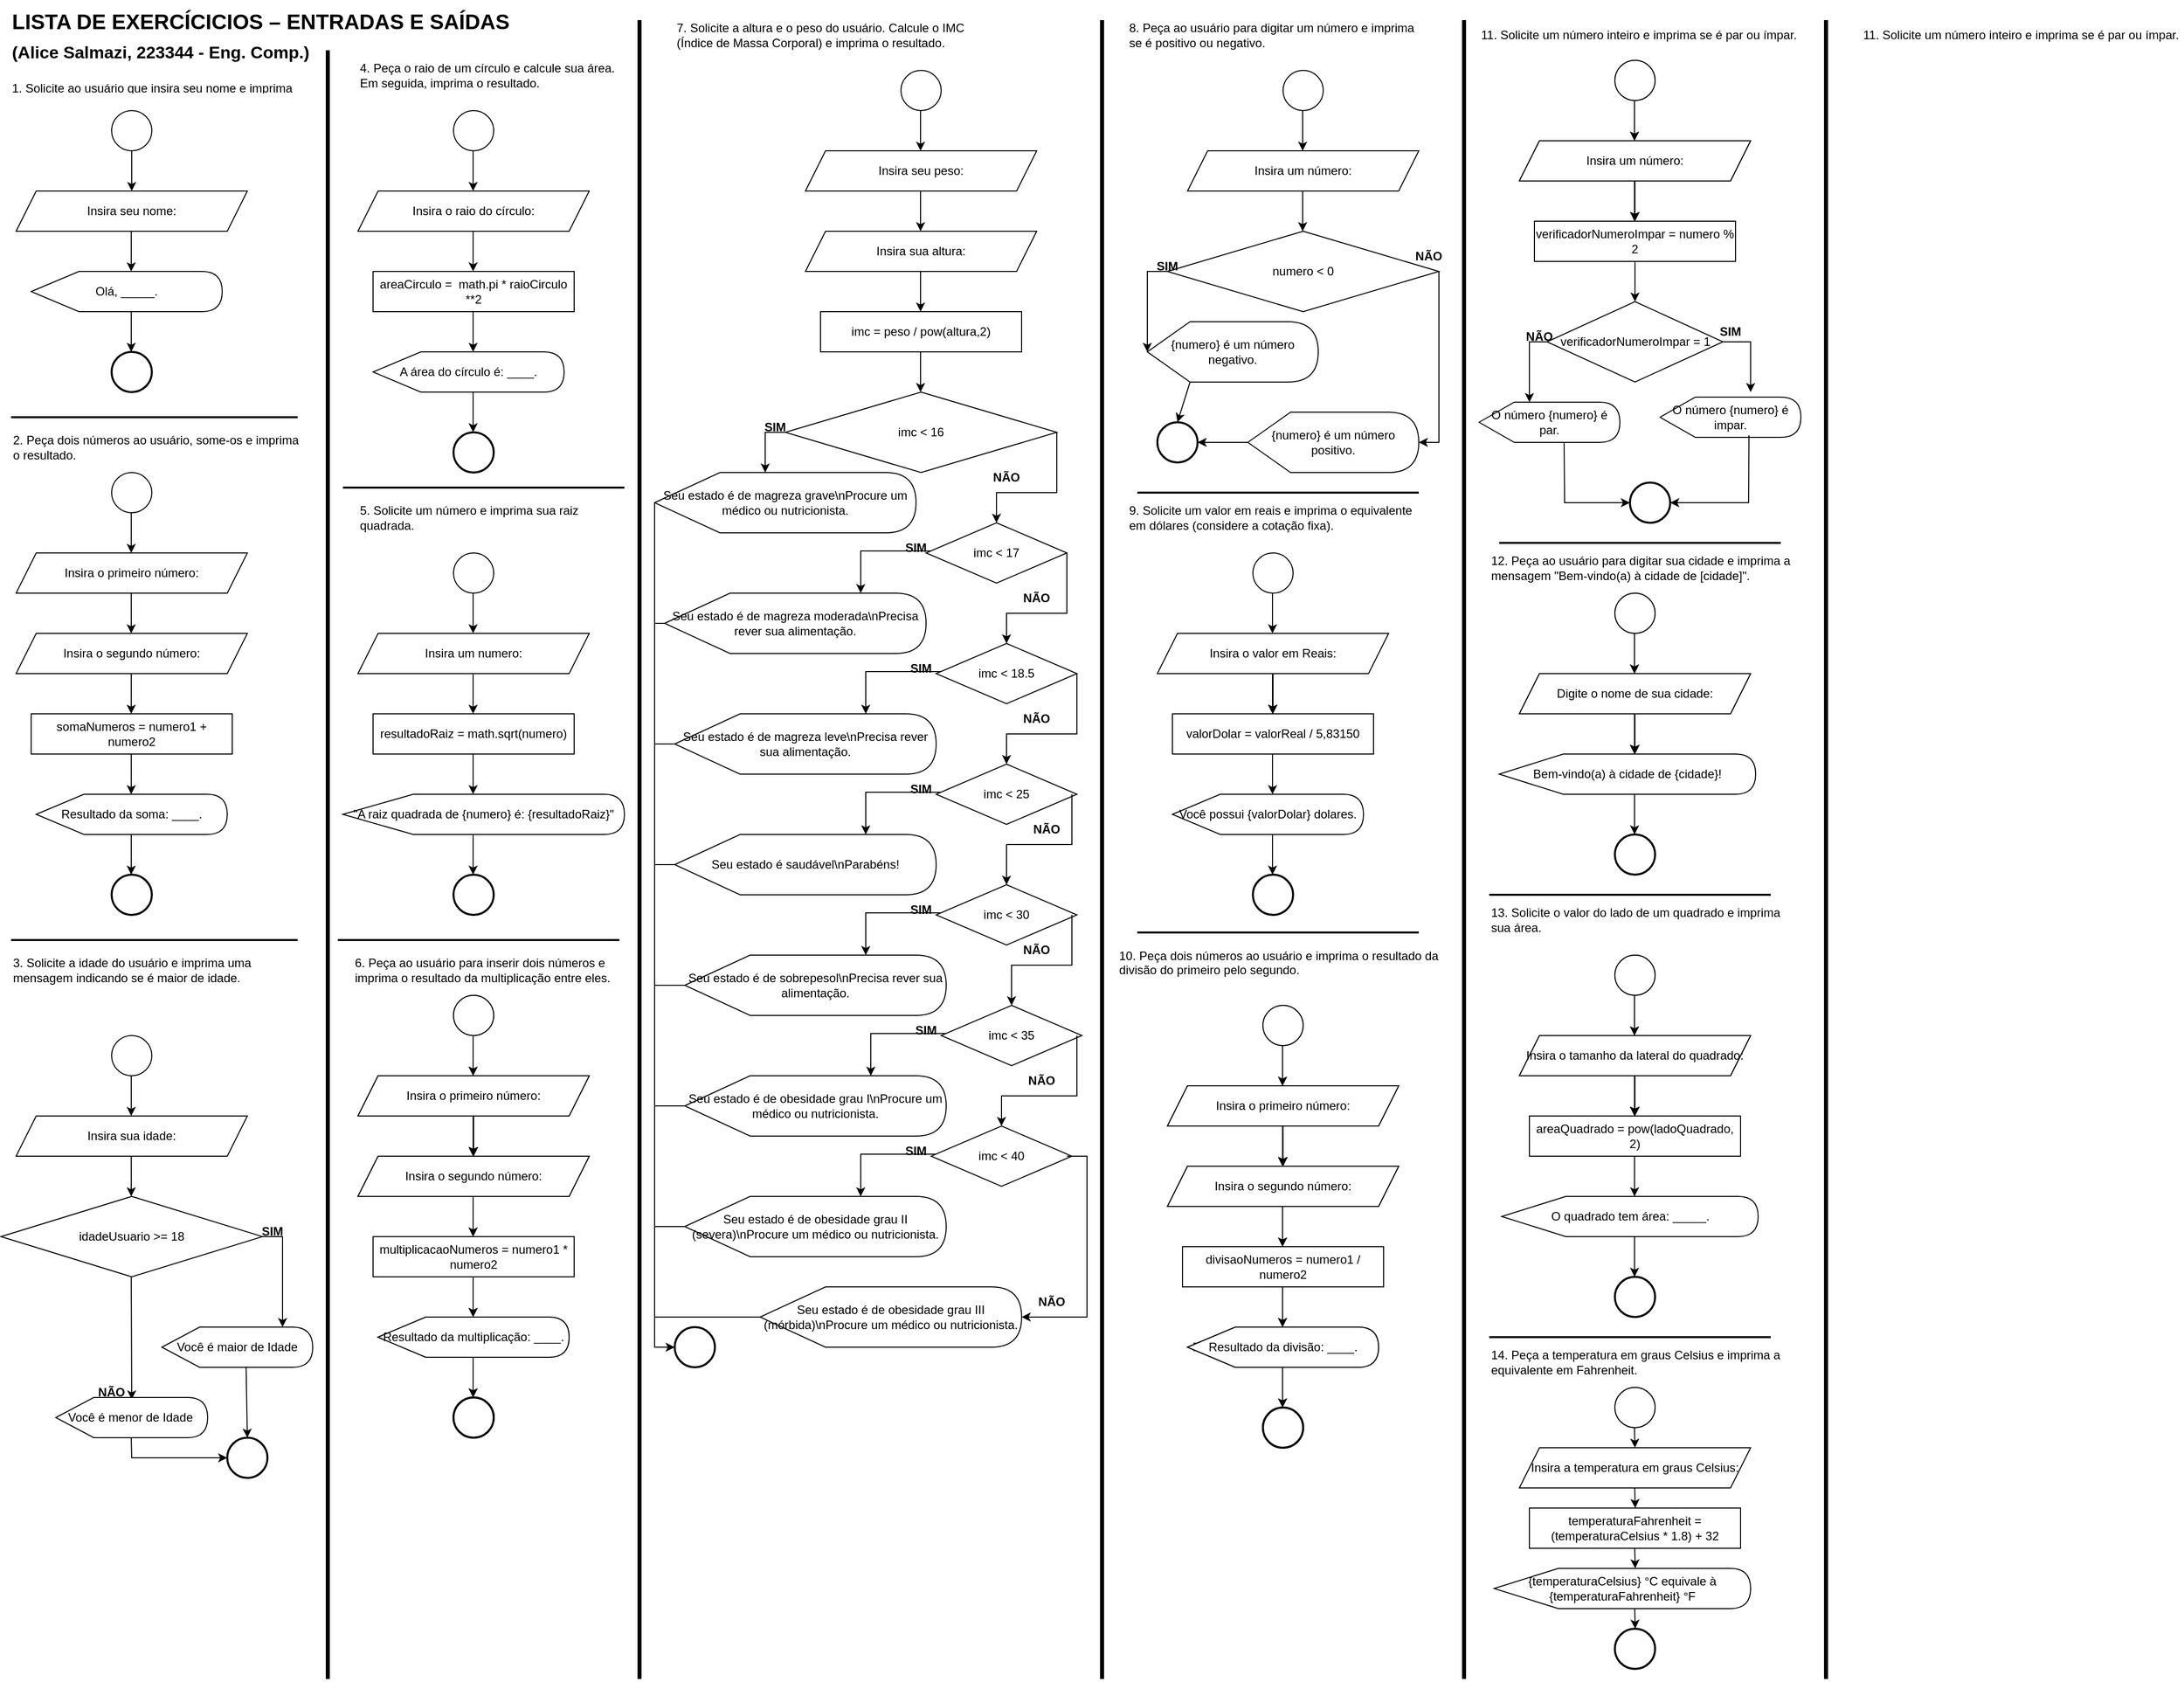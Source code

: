 <mxfile version="26.0.16">
  <diagram name="Page-1" id="74e2e168-ea6b-b213-b513-2b3c1d86103e">
    <mxGraphModel dx="714" dy="675" grid="1" gridSize="10" guides="1" tooltips="1" connect="1" arrows="1" fold="1" page="1" pageScale="1" pageWidth="1100" pageHeight="850" background="none" math="0" shadow="0">
      <root>
        <mxCell id="0" />
        <mxCell id="1" parent="0" />
        <mxCell id="CywS-Gf4T-sr7dHhk5kF-2" value="&lt;h1 style=&quot;margin-top: 0px;&quot;&gt;&lt;font style=&quot;&quot;&gt;&lt;span style=&quot;text-align: center;&quot;&gt;&lt;span style=&quot;font-size: 21px;&quot;&gt;LISTA DE EXERCÍCICIOS – ENTRADAS E SAÍDAS &lt;/span&gt;&lt;font style=&quot;font-size: 17px;&quot;&gt;(Alice Salmazi, 223344 - Eng. Comp.)&lt;/font&gt;&lt;/span&gt;&lt;br&gt;&lt;/font&gt;&lt;/h1&gt;&lt;p&gt;1. Solicite ao usuário que insira seu nome e imprima&lt;br&gt;uma mensagem de saudação.&lt;br&gt;&lt;/p&gt;" style="text;html=1;whiteSpace=wrap;overflow=hidden;rounded=0;" parent="1" vertex="1">
          <mxGeometry x="19" y="10" width="500" height="90" as="geometry" />
        </mxCell>
        <mxCell id="CywS-Gf4T-sr7dHhk5kF-4" value="" style="line;strokeWidth=4;direction=south;html=1;perimeter=backbonePerimeter;points=[];outlineConnect=0;" parent="1" vertex="1">
          <mxGeometry x="330" y="60" width="10" height="1620" as="geometry" />
        </mxCell>
        <mxCell id="CywS-Gf4T-sr7dHhk5kF-5" value="" style="ellipse;whiteSpace=wrap;html=1;aspect=fixed;strokeColor=default;align=center;verticalAlign=middle;fontFamily=Helvetica;fontSize=12;fontColor=default;fillColor=default;" parent="1" vertex="1">
          <mxGeometry x="120" y="120" width="40" height="40" as="geometry" />
        </mxCell>
        <mxCell id="CywS-Gf4T-sr7dHhk5kF-6" value="Insira seu nome:" style="shape=parallelogram;perimeter=parallelogramPerimeter;whiteSpace=wrap;html=1;fixedSize=1;" parent="1" vertex="1">
          <mxGeometry x="25" y="200" width="230" height="40" as="geometry" />
        </mxCell>
        <mxCell id="CywS-Gf4T-sr7dHhk5kF-7" value="" style="endArrow=classic;html=1;rounded=0;exitX=0.5;exitY=1;exitDx=0;exitDy=0;entryX=0.5;entryY=0;entryDx=0;entryDy=0;" parent="1" source="CywS-Gf4T-sr7dHhk5kF-5" target="CywS-Gf4T-sr7dHhk5kF-6" edge="1">
          <mxGeometry width="50" height="50" relative="1" as="geometry">
            <mxPoint x="530" y="440" as="sourcePoint" />
            <mxPoint x="580" y="390" as="targetPoint" />
          </mxGeometry>
        </mxCell>
        <mxCell id="CywS-Gf4T-sr7dHhk5kF-10" value="" style="ellipse;whiteSpace=wrap;html=1;aspect=fixed;strokeColor=default;align=center;verticalAlign=middle;fontFamily=Helvetica;fontSize=12;fontColor=default;fillColor=default;strokeWidth=2;" parent="1" vertex="1">
          <mxGeometry x="120" y="360" width="40" height="40" as="geometry" />
        </mxCell>
        <mxCell id="CywS-Gf4T-sr7dHhk5kF-11" value="Olá, _____." style="shape=display;whiteSpace=wrap;html=1;" parent="1" vertex="1">
          <mxGeometry x="40" y="280" width="190" height="40" as="geometry" />
        </mxCell>
        <mxCell id="CywS-Gf4T-sr7dHhk5kF-12" value="" style="endArrow=classic;html=1;rounded=0;exitX=0.5;exitY=1;exitDx=0;exitDy=0;entryX=0.5;entryY=0;entryDx=0;entryDy=0;" parent="1" edge="1">
          <mxGeometry width="50" height="50" relative="1" as="geometry">
            <mxPoint x="139.5" y="240" as="sourcePoint" />
            <mxPoint x="139.5" y="280" as="targetPoint" />
          </mxGeometry>
        </mxCell>
        <mxCell id="CywS-Gf4T-sr7dHhk5kF-13" value="" style="endArrow=classic;html=1;rounded=0;exitX=0.5;exitY=1;exitDx=0;exitDy=0;entryX=0.5;entryY=0;entryDx=0;entryDy=0;" parent="1" edge="1">
          <mxGeometry width="50" height="50" relative="1" as="geometry">
            <mxPoint x="139.5" y="320" as="sourcePoint" />
            <mxPoint x="139.5" y="360" as="targetPoint" />
          </mxGeometry>
        </mxCell>
        <mxCell id="CywS-Gf4T-sr7dHhk5kF-15" value="" style="line;strokeWidth=2;html=1;" parent="1" vertex="1">
          <mxGeometry x="20" y="420" width="285" height="10" as="geometry" />
        </mxCell>
        <mxCell id="CywS-Gf4T-sr7dHhk5kF-17" value="2. Peça dois números ao usuário, some-os e imprima&lt;br&gt;o resultado." style="text;html=1;align=left;verticalAlign=middle;whiteSpace=wrap;rounded=0;" parent="1" vertex="1">
          <mxGeometry x="20" y="440" width="370" height="30" as="geometry" />
        </mxCell>
        <mxCell id="CywS-Gf4T-sr7dHhk5kF-19" value="" style="ellipse;whiteSpace=wrap;html=1;aspect=fixed;strokeColor=default;align=center;verticalAlign=middle;fontFamily=Helvetica;fontSize=12;fontColor=default;fillColor=default;strokeWidth=2;" parent="1" vertex="1">
          <mxGeometry x="120" y="880" width="40" height="40" as="geometry" />
        </mxCell>
        <mxCell id="CywS-Gf4T-sr7dHhk5kF-20" value="" style="ellipse;whiteSpace=wrap;html=1;aspect=fixed;strokeColor=default;align=center;verticalAlign=middle;fontFamily=Helvetica;fontSize=12;fontColor=default;fillColor=default;" parent="1" vertex="1">
          <mxGeometry x="120" y="480" width="40" height="40" as="geometry" />
        </mxCell>
        <mxCell id="CywS-Gf4T-sr7dHhk5kF-21" value="Insira o primeiro número:" style="shape=parallelogram;perimeter=parallelogramPerimeter;whiteSpace=wrap;html=1;fixedSize=1;" parent="1" vertex="1">
          <mxGeometry x="25" y="560" width="230" height="40" as="geometry" />
        </mxCell>
        <mxCell id="CywS-Gf4T-sr7dHhk5kF-22" value="Insira o segundo número:" style="shape=parallelogram;perimeter=parallelogramPerimeter;whiteSpace=wrap;html=1;fixedSize=1;" parent="1" vertex="1">
          <mxGeometry x="25" y="640" width="230" height="40" as="geometry" />
        </mxCell>
        <mxCell id="CywS-Gf4T-sr7dHhk5kF-24" value="somaNumeros = numero1 + numero2" style="rounded=0;whiteSpace=wrap;html=1;" parent="1" vertex="1">
          <mxGeometry x="40" y="720" width="200" height="40" as="geometry" />
        </mxCell>
        <mxCell id="CywS-Gf4T-sr7dHhk5kF-25" value="Resultado da soma: ____." style="shape=display;whiteSpace=wrap;html=1;" parent="1" vertex="1">
          <mxGeometry x="45" y="800" width="190" height="40" as="geometry" />
        </mxCell>
        <mxCell id="CywS-Gf4T-sr7dHhk5kF-26" value="" style="endArrow=classic;html=1;rounded=0;exitX=0.5;exitY=1;exitDx=0;exitDy=0;entryX=0.5;entryY=0;entryDx=0;entryDy=0;" parent="1" edge="1">
          <mxGeometry width="50" height="50" relative="1" as="geometry">
            <mxPoint x="139.5" y="520" as="sourcePoint" />
            <mxPoint x="139.5" y="560" as="targetPoint" />
          </mxGeometry>
        </mxCell>
        <mxCell id="CywS-Gf4T-sr7dHhk5kF-27" value="" style="endArrow=classic;html=1;rounded=0;exitX=0.5;exitY=1;exitDx=0;exitDy=0;entryX=0.5;entryY=0;entryDx=0;entryDy=0;" parent="1" edge="1">
          <mxGeometry width="50" height="50" relative="1" as="geometry">
            <mxPoint x="139.5" y="600" as="sourcePoint" />
            <mxPoint x="139.5" y="640" as="targetPoint" />
          </mxGeometry>
        </mxCell>
        <mxCell id="CywS-Gf4T-sr7dHhk5kF-28" value="" style="endArrow=classic;html=1;rounded=0;exitX=0.5;exitY=1;exitDx=0;exitDy=0;entryX=0.5;entryY=0;entryDx=0;entryDy=0;" parent="1" edge="1">
          <mxGeometry width="50" height="50" relative="1" as="geometry">
            <mxPoint x="139.5" y="680" as="sourcePoint" />
            <mxPoint x="139.5" y="720" as="targetPoint" />
          </mxGeometry>
        </mxCell>
        <mxCell id="CywS-Gf4T-sr7dHhk5kF-29" value="" style="endArrow=classic;html=1;rounded=0;exitX=0.5;exitY=1;exitDx=0;exitDy=0;entryX=0.5;entryY=0;entryDx=0;entryDy=0;" parent="1" edge="1">
          <mxGeometry width="50" height="50" relative="1" as="geometry">
            <mxPoint x="139.5" y="760" as="sourcePoint" />
            <mxPoint x="139.5" y="800" as="targetPoint" />
          </mxGeometry>
        </mxCell>
        <mxCell id="CywS-Gf4T-sr7dHhk5kF-30" value="" style="endArrow=classic;html=1;rounded=0;exitX=0.5;exitY=1;exitDx=0;exitDy=0;entryX=0.5;entryY=0;entryDx=0;entryDy=0;" parent="1" edge="1">
          <mxGeometry width="50" height="50" relative="1" as="geometry">
            <mxPoint x="139.5" y="840" as="sourcePoint" />
            <mxPoint x="139.5" y="880" as="targetPoint" />
          </mxGeometry>
        </mxCell>
        <mxCell id="CywS-Gf4T-sr7dHhk5kF-31" value="" style="line;strokeWidth=2;html=1;" parent="1" vertex="1">
          <mxGeometry x="20" y="940" width="285" height="10" as="geometry" />
        </mxCell>
        <mxCell id="CywS-Gf4T-sr7dHhk5kF-32" value="3. Solicite a idade do usuário e imprima uma&lt;br/&gt;mensagem indicando se é maior de idade." style="text;html=1;align=left;verticalAlign=middle;whiteSpace=wrap;rounded=0;" parent="1" vertex="1">
          <mxGeometry x="20" y="960" width="370" height="30" as="geometry" />
        </mxCell>
        <mxCell id="CywS-Gf4T-sr7dHhk5kF-34" value="" style="ellipse;whiteSpace=wrap;html=1;aspect=fixed;strokeColor=default;align=center;verticalAlign=middle;fontFamily=Helvetica;fontSize=12;fontColor=default;fillColor=default;" parent="1" vertex="1">
          <mxGeometry x="120" y="1040" width="40" height="40" as="geometry" />
        </mxCell>
        <mxCell id="CywS-Gf4T-sr7dHhk5kF-35" value="Insira sua idade:" style="shape=parallelogram;perimeter=parallelogramPerimeter;whiteSpace=wrap;html=1;fixedSize=1;" parent="1" vertex="1">
          <mxGeometry x="25" y="1120" width="230" height="40" as="geometry" />
        </mxCell>
        <mxCell id="CywS-Gf4T-sr7dHhk5kF-38" value="Você é maior de Idade" style="shape=display;whiteSpace=wrap;html=1;" parent="1" vertex="1">
          <mxGeometry x="170" y="1330" width="150" height="40" as="geometry" />
        </mxCell>
        <mxCell id="CywS-Gf4T-sr7dHhk5kF-39" value="" style="endArrow=classic;html=1;rounded=0;exitX=0.5;exitY=1;exitDx=0;exitDy=0;entryX=0.5;entryY=0;entryDx=0;entryDy=0;" parent="1" edge="1">
          <mxGeometry width="50" height="50" relative="1" as="geometry">
            <mxPoint x="139.5" y="1080" as="sourcePoint" />
            <mxPoint x="139.5" y="1120" as="targetPoint" />
          </mxGeometry>
        </mxCell>
        <mxCell id="CywS-Gf4T-sr7dHhk5kF-40" value="" style="endArrow=classic;html=1;rounded=0;exitX=0.5;exitY=1;exitDx=0;exitDy=0;entryX=0.5;entryY=0;entryDx=0;entryDy=0;" parent="1" edge="1">
          <mxGeometry width="50" height="50" relative="1" as="geometry">
            <mxPoint x="139.5" y="1160" as="sourcePoint" />
            <mxPoint x="139.5" y="1200" as="targetPoint" />
          </mxGeometry>
        </mxCell>
        <mxCell id="CywS-Gf4T-sr7dHhk5kF-42" value="" style="endArrow=classic;html=1;rounded=0;exitX=1;exitY=0.5;exitDx=0;exitDy=0;" parent="1" source="CywS-Gf4T-sr7dHhk5kF-44" edge="1">
          <mxGeometry width="50" height="50" relative="1" as="geometry">
            <mxPoint x="290" y="1255" as="sourcePoint" />
            <mxPoint x="290" y="1330" as="targetPoint" />
            <Array as="points">
              <mxPoint x="290" y="1240" />
            </Array>
          </mxGeometry>
        </mxCell>
        <mxCell id="CywS-Gf4T-sr7dHhk5kF-43" value="" style="endArrow=classic;html=1;rounded=0;exitX=0.5;exitY=1;exitDx=0;exitDy=0;entryX=0.5;entryY=0.05;entryDx=0;entryDy=0;entryPerimeter=0;" parent="1" target="CywS-Gf4T-sr7dHhk5kF-45" edge="1">
          <mxGeometry width="50" height="50" relative="1" as="geometry">
            <mxPoint x="139.5" y="1280" as="sourcePoint" />
            <mxPoint x="140" y="1380" as="targetPoint" />
          </mxGeometry>
        </mxCell>
        <mxCell id="CywS-Gf4T-sr7dHhk5kF-44" value="idadeUsuario &amp;gt;= 18" style="rhombus;whiteSpace=wrap;html=1;" parent="1" vertex="1">
          <mxGeometry x="10" y="1200" width="260" height="80" as="geometry" />
        </mxCell>
        <mxCell id="CywS-Gf4T-sr7dHhk5kF-45" value="Você é menor de Idade&amp;nbsp;" style="shape=display;whiteSpace=wrap;html=1;" parent="1" vertex="1">
          <mxGeometry x="64.5" y="1400" width="151" height="40" as="geometry" />
        </mxCell>
        <mxCell id="CywS-Gf4T-sr7dHhk5kF-48" value="&lt;b&gt;SIM&lt;/b&gt;" style="text;html=1;align=center;verticalAlign=middle;whiteSpace=wrap;rounded=0;" parent="1" vertex="1">
          <mxGeometry x="250" y="1220" width="60" height="30" as="geometry" />
        </mxCell>
        <mxCell id="CywS-Gf4T-sr7dHhk5kF-49" value="&lt;b&gt;NÃO&lt;/b&gt;" style="text;html=1;align=center;verticalAlign=middle;whiteSpace=wrap;rounded=0;" parent="1" vertex="1">
          <mxGeometry x="90" y="1380" width="60" height="30" as="geometry" />
        </mxCell>
        <mxCell id="CywS-Gf4T-sr7dHhk5kF-50" value="" style="ellipse;whiteSpace=wrap;html=1;aspect=fixed;strokeColor=default;align=center;verticalAlign=middle;fontFamily=Helvetica;fontSize=12;fontColor=default;fillColor=default;strokeWidth=2;" parent="1" vertex="1">
          <mxGeometry x="235" y="1440" width="40" height="40" as="geometry" />
        </mxCell>
        <mxCell id="CywS-Gf4T-sr7dHhk5kF-51" value="" style="endArrow=classic;html=1;rounded=0;entryX=0.5;entryY=0;entryDx=0;entryDy=0;exitX=0;exitY=0;exitDx=83.75;exitDy=40;exitPerimeter=0;" parent="1" source="CywS-Gf4T-sr7dHhk5kF-38" target="CywS-Gf4T-sr7dHhk5kF-50" edge="1">
          <mxGeometry width="50" height="50" relative="1" as="geometry">
            <mxPoint x="260" y="1380" as="sourcePoint" />
            <mxPoint x="150" y="1412" as="targetPoint" />
          </mxGeometry>
        </mxCell>
        <mxCell id="CywS-Gf4T-sr7dHhk5kF-52" value="" style="endArrow=classic;html=1;rounded=0;exitX=0.5;exitY=1;exitDx=0;exitDy=0;entryX=0;entryY=0.5;entryDx=0;entryDy=0;" parent="1" target="CywS-Gf4T-sr7dHhk5kF-50" edge="1">
          <mxGeometry width="50" height="50" relative="1" as="geometry">
            <mxPoint x="139.5" y="1440" as="sourcePoint" />
            <mxPoint x="139.5" y="1480" as="targetPoint" />
            <Array as="points">
              <mxPoint x="140" y="1460" />
            </Array>
          </mxGeometry>
        </mxCell>
        <mxCell id="CywS-Gf4T-sr7dHhk5kF-54" value="4. Peça o raio de um círculo e calcule sua área. Em seguida, imprima o resultado." style="text;html=1;align=left;verticalAlign=middle;whiteSpace=wrap;rounded=0;" parent="1" vertex="1">
          <mxGeometry x="365" y="70" width="275" height="30" as="geometry" />
        </mxCell>
        <mxCell id="CywS-Gf4T-sr7dHhk5kF-55" value="" style="line;strokeWidth=4;direction=south;html=1;perimeter=backbonePerimeter;points=[];outlineConnect=0;" parent="1" vertex="1">
          <mxGeometry x="640" y="30" width="10" height="1650" as="geometry" />
        </mxCell>
        <mxCell id="CywS-Gf4T-sr7dHhk5kF-56" value="" style="ellipse;whiteSpace=wrap;html=1;aspect=fixed;strokeColor=default;align=center;verticalAlign=middle;fontFamily=Helvetica;fontSize=12;fontColor=default;fillColor=default;strokeWidth=2;" parent="1" vertex="1">
          <mxGeometry x="460" y="440" width="40" height="40" as="geometry" />
        </mxCell>
        <mxCell id="CywS-Gf4T-sr7dHhk5kF-57" value="Insira o raio do círculo:" style="shape=parallelogram;perimeter=parallelogramPerimeter;whiteSpace=wrap;html=1;fixedSize=1;" parent="1" vertex="1">
          <mxGeometry x="365" y="200" width="230" height="40" as="geometry" />
        </mxCell>
        <mxCell id="CywS-Gf4T-sr7dHhk5kF-59" value="areaCirculo =&amp;nbsp; math.pi * raioCirculo **2" style="rounded=0;whiteSpace=wrap;html=1;" parent="1" vertex="1">
          <mxGeometry x="380" y="280" width="200" height="40" as="geometry" />
        </mxCell>
        <mxCell id="CywS-Gf4T-sr7dHhk5kF-60" value="A área do círculo é: ____." style="shape=display;whiteSpace=wrap;html=1;" parent="1" vertex="1">
          <mxGeometry x="380" y="360" width="190" height="40" as="geometry" />
        </mxCell>
        <mxCell id="CywS-Gf4T-sr7dHhk5kF-61" value="" style="endArrow=classic;html=1;rounded=0;exitX=0.5;exitY=1;exitDx=0;exitDy=0;entryX=0.5;entryY=0;entryDx=0;entryDy=0;" parent="1" edge="1">
          <mxGeometry width="50" height="50" relative="1" as="geometry">
            <mxPoint x="479.5" y="160" as="sourcePoint" />
            <mxPoint x="479.5" y="200" as="targetPoint" />
          </mxGeometry>
        </mxCell>
        <mxCell id="CywS-Gf4T-sr7dHhk5kF-62" value="" style="endArrow=classic;html=1;rounded=0;exitX=0.5;exitY=1;exitDx=0;exitDy=0;entryX=0.5;entryY=0;entryDx=0;entryDy=0;" parent="1" edge="1">
          <mxGeometry width="50" height="50" relative="1" as="geometry">
            <mxPoint x="479.5" y="240" as="sourcePoint" />
            <mxPoint x="479.5" y="280" as="targetPoint" />
          </mxGeometry>
        </mxCell>
        <mxCell id="CywS-Gf4T-sr7dHhk5kF-63" value="" style="endArrow=classic;html=1;rounded=0;exitX=0.5;exitY=1;exitDx=0;exitDy=0;entryX=0.5;entryY=0;entryDx=0;entryDy=0;" parent="1" edge="1">
          <mxGeometry width="50" height="50" relative="1" as="geometry">
            <mxPoint x="479.5" y="320" as="sourcePoint" />
            <mxPoint x="479.5" y="360" as="targetPoint" />
          </mxGeometry>
        </mxCell>
        <mxCell id="CywS-Gf4T-sr7dHhk5kF-64" value="" style="endArrow=classic;html=1;rounded=0;exitX=0.5;exitY=1;exitDx=0;exitDy=0;entryX=0.5;entryY=0;entryDx=0;entryDy=0;" parent="1" edge="1">
          <mxGeometry width="50" height="50" relative="1" as="geometry">
            <mxPoint x="479.5" y="400" as="sourcePoint" />
            <mxPoint x="479.5" y="440" as="targetPoint" />
          </mxGeometry>
        </mxCell>
        <mxCell id="CywS-Gf4T-sr7dHhk5kF-66" value="" style="ellipse;whiteSpace=wrap;html=1;aspect=fixed;strokeColor=default;align=center;verticalAlign=middle;fontFamily=Helvetica;fontSize=12;fontColor=default;fillColor=default;" parent="1" vertex="1">
          <mxGeometry x="460" y="120" width="40" height="40" as="geometry" />
        </mxCell>
        <mxCell id="CywS-Gf4T-sr7dHhk5kF-67" value="5. Solicite um número e imprima sua raiz quadrada." style="text;html=1;align=left;verticalAlign=middle;whiteSpace=wrap;rounded=0;" parent="1" vertex="1">
          <mxGeometry x="365" y="510" width="275" height="30" as="geometry" />
        </mxCell>
        <mxCell id="CywS-Gf4T-sr7dHhk5kF-68" value="" style="line;strokeWidth=2;html=1;" parent="1" vertex="1">
          <mxGeometry x="350" y="490" width="280" height="10" as="geometry" />
        </mxCell>
        <mxCell id="CywS-Gf4T-sr7dHhk5kF-69" value="Insira um numero:" style="shape=parallelogram;perimeter=parallelogramPerimeter;whiteSpace=wrap;html=1;fixedSize=1;" parent="1" vertex="1">
          <mxGeometry x="365" y="640" width="230" height="40" as="geometry" />
        </mxCell>
        <mxCell id="CywS-Gf4T-sr7dHhk5kF-70" value="resultadoRaiz = math.sqrt(numero)" style="rounded=0;whiteSpace=wrap;html=1;" parent="1" vertex="1">
          <mxGeometry x="380" y="720" width="200" height="40" as="geometry" />
        </mxCell>
        <mxCell id="CywS-Gf4T-sr7dHhk5kF-71" value="&quot;A raiz quadrada de {numero} é: {resultadoRaiz}&quot;" style="shape=display;whiteSpace=wrap;html=1;" parent="1" vertex="1">
          <mxGeometry x="350" y="800" width="280" height="40" as="geometry" />
        </mxCell>
        <mxCell id="CywS-Gf4T-sr7dHhk5kF-72" value="" style="endArrow=classic;html=1;rounded=0;exitX=0.5;exitY=1;exitDx=0;exitDy=0;entryX=0.5;entryY=0;entryDx=0;entryDy=0;" parent="1" edge="1">
          <mxGeometry width="50" height="50" relative="1" as="geometry">
            <mxPoint x="479.5" y="600" as="sourcePoint" />
            <mxPoint x="479.5" y="640" as="targetPoint" />
          </mxGeometry>
        </mxCell>
        <mxCell id="CywS-Gf4T-sr7dHhk5kF-73" value="" style="endArrow=classic;html=1;rounded=0;exitX=0.5;exitY=1;exitDx=0;exitDy=0;entryX=0.5;entryY=0;entryDx=0;entryDy=0;" parent="1" edge="1">
          <mxGeometry width="50" height="50" relative="1" as="geometry">
            <mxPoint x="479.5" y="680" as="sourcePoint" />
            <mxPoint x="479.5" y="720" as="targetPoint" />
          </mxGeometry>
        </mxCell>
        <mxCell id="CywS-Gf4T-sr7dHhk5kF-74" value="" style="endArrow=classic;html=1;rounded=0;exitX=0.5;exitY=1;exitDx=0;exitDy=0;entryX=0.5;entryY=0;entryDx=0;entryDy=0;" parent="1" edge="1">
          <mxGeometry width="50" height="50" relative="1" as="geometry">
            <mxPoint x="479.5" y="760" as="sourcePoint" />
            <mxPoint x="479.5" y="800" as="targetPoint" />
          </mxGeometry>
        </mxCell>
        <mxCell id="CywS-Gf4T-sr7dHhk5kF-75" value="" style="endArrow=classic;html=1;rounded=0;exitX=0.5;exitY=1;exitDx=0;exitDy=0;entryX=0.5;entryY=0;entryDx=0;entryDy=0;" parent="1" edge="1">
          <mxGeometry width="50" height="50" relative="1" as="geometry">
            <mxPoint x="479.5" y="840" as="sourcePoint" />
            <mxPoint x="479.5" y="880" as="targetPoint" />
          </mxGeometry>
        </mxCell>
        <mxCell id="CywS-Gf4T-sr7dHhk5kF-76" value="" style="ellipse;whiteSpace=wrap;html=1;aspect=fixed;strokeColor=default;align=center;verticalAlign=middle;fontFamily=Helvetica;fontSize=12;fontColor=default;fillColor=default;strokeWidth=2;" parent="1" vertex="1">
          <mxGeometry x="460" y="880" width="40" height="40" as="geometry" />
        </mxCell>
        <mxCell id="CywS-Gf4T-sr7dHhk5kF-77" value="" style="ellipse;whiteSpace=wrap;html=1;aspect=fixed;strokeColor=default;align=center;verticalAlign=middle;fontFamily=Helvetica;fontSize=12;fontColor=default;fillColor=default;" parent="1" vertex="1">
          <mxGeometry x="460" y="560" width="40" height="40" as="geometry" />
        </mxCell>
        <mxCell id="CywS-Gf4T-sr7dHhk5kF-78" value="6. Peça ao usuário para inserir dois números e&lt;br/&gt;imprima o resultado da multiplicação entre eles." style="text;html=1;align=left;verticalAlign=middle;whiteSpace=wrap;rounded=0;" parent="1" vertex="1">
          <mxGeometry x="360" y="960" width="275" height="30" as="geometry" />
        </mxCell>
        <mxCell id="CywS-Gf4T-sr7dHhk5kF-79" value="" style="line;strokeWidth=2;html=1;" parent="1" vertex="1">
          <mxGeometry x="345" y="940" width="280" height="10" as="geometry" />
        </mxCell>
        <mxCell id="CywS-Gf4T-sr7dHhk5kF-80" value="" style="ellipse;whiteSpace=wrap;html=1;aspect=fixed;strokeColor=default;align=center;verticalAlign=middle;fontFamily=Helvetica;fontSize=12;fontColor=default;fillColor=default;strokeWidth=2;" parent="1" vertex="1">
          <mxGeometry x="460" y="1400" width="40" height="40" as="geometry" />
        </mxCell>
        <mxCell id="CywS-Gf4T-sr7dHhk5kF-171" value="" style="edgeStyle=orthogonalEdgeStyle;rounded=0;orthogonalLoop=1;jettySize=auto;html=1;" parent="1" source="CywS-Gf4T-sr7dHhk5kF-81" target="CywS-Gf4T-sr7dHhk5kF-82" edge="1">
          <mxGeometry relative="1" as="geometry" />
        </mxCell>
        <mxCell id="CywS-Gf4T-sr7dHhk5kF-81" value="Insira o primeiro número:" style="shape=parallelogram;perimeter=parallelogramPerimeter;whiteSpace=wrap;html=1;fixedSize=1;" parent="1" vertex="1">
          <mxGeometry x="365" y="1080" width="230" height="40" as="geometry" />
        </mxCell>
        <mxCell id="CywS-Gf4T-sr7dHhk5kF-82" value="Insira o segundo número:" style="shape=parallelogram;perimeter=parallelogramPerimeter;whiteSpace=wrap;html=1;fixedSize=1;" parent="1" vertex="1">
          <mxGeometry x="365" y="1160" width="230" height="40" as="geometry" />
        </mxCell>
        <mxCell id="CywS-Gf4T-sr7dHhk5kF-83" value="multiplicacaoNumeros = numero1 * numero2" style="rounded=0;whiteSpace=wrap;html=1;" parent="1" vertex="1">
          <mxGeometry x="380" y="1240" width="200" height="40" as="geometry" />
        </mxCell>
        <mxCell id="CywS-Gf4T-sr7dHhk5kF-84" value="Resultado da multiplicação: ____." style="shape=display;whiteSpace=wrap;html=1;" parent="1" vertex="1">
          <mxGeometry x="385" y="1320" width="190" height="40" as="geometry" />
        </mxCell>
        <mxCell id="CywS-Gf4T-sr7dHhk5kF-85" value="" style="endArrow=classic;html=1;rounded=0;exitX=0.5;exitY=1;exitDx=0;exitDy=0;entryX=0.5;entryY=0;entryDx=0;entryDy=0;" parent="1" edge="1">
          <mxGeometry width="50" height="50" relative="1" as="geometry">
            <mxPoint x="479.5" y="1040" as="sourcePoint" />
            <mxPoint x="479.5" y="1080" as="targetPoint" />
          </mxGeometry>
        </mxCell>
        <mxCell id="CywS-Gf4T-sr7dHhk5kF-86" value="" style="endArrow=classic;html=1;rounded=0;exitX=0.5;exitY=1;exitDx=0;exitDy=0;entryX=0.5;entryY=0;entryDx=0;entryDy=0;" parent="1" edge="1">
          <mxGeometry width="50" height="50" relative="1" as="geometry">
            <mxPoint x="479.5" y="1120" as="sourcePoint" />
            <mxPoint x="479.5" y="1160" as="targetPoint" />
          </mxGeometry>
        </mxCell>
        <mxCell id="CywS-Gf4T-sr7dHhk5kF-87" value="" style="endArrow=classic;html=1;rounded=0;exitX=0.5;exitY=1;exitDx=0;exitDy=0;entryX=0.5;entryY=0;entryDx=0;entryDy=0;" parent="1" edge="1">
          <mxGeometry width="50" height="50" relative="1" as="geometry">
            <mxPoint x="479.5" y="1200" as="sourcePoint" />
            <mxPoint x="479.5" y="1240" as="targetPoint" />
          </mxGeometry>
        </mxCell>
        <mxCell id="CywS-Gf4T-sr7dHhk5kF-88" value="" style="endArrow=classic;html=1;rounded=0;exitX=0.5;exitY=1;exitDx=0;exitDy=0;entryX=0.5;entryY=0;entryDx=0;entryDy=0;" parent="1" edge="1">
          <mxGeometry width="50" height="50" relative="1" as="geometry">
            <mxPoint x="479.5" y="1280" as="sourcePoint" />
            <mxPoint x="479.5" y="1320" as="targetPoint" />
          </mxGeometry>
        </mxCell>
        <mxCell id="CywS-Gf4T-sr7dHhk5kF-89" value="" style="endArrow=classic;html=1;rounded=0;exitX=0.5;exitY=1;exitDx=0;exitDy=0;entryX=0.5;entryY=0;entryDx=0;entryDy=0;" parent="1" edge="1">
          <mxGeometry width="50" height="50" relative="1" as="geometry">
            <mxPoint x="479.5" y="1360" as="sourcePoint" />
            <mxPoint x="479.5" y="1400" as="targetPoint" />
          </mxGeometry>
        </mxCell>
        <mxCell id="CywS-Gf4T-sr7dHhk5kF-90" value="" style="ellipse;whiteSpace=wrap;html=1;aspect=fixed;strokeColor=default;align=center;verticalAlign=middle;fontFamily=Helvetica;fontSize=12;fontColor=default;fillColor=default;" parent="1" vertex="1">
          <mxGeometry x="460" y="1000" width="40" height="40" as="geometry" />
        </mxCell>
        <mxCell id="CywS-Gf4T-sr7dHhk5kF-91" value="7. Solicite a altura e o peso do usuário. Calcule o IMC&lt;br/&gt;(Índice de Massa Corporal) e imprima o resultado." style="text;html=1;align=left;verticalAlign=middle;whiteSpace=wrap;rounded=0;" parent="1" vertex="1">
          <mxGeometry x="680" y="30" width="320" height="30" as="geometry" />
        </mxCell>
        <mxCell id="CywS-Gf4T-sr7dHhk5kF-93" value="Insira seu peso:" style="shape=parallelogram;perimeter=parallelogramPerimeter;whiteSpace=wrap;html=1;fixedSize=1;" parent="1" vertex="1">
          <mxGeometry x="810" y="160" width="230" height="40" as="geometry" />
        </mxCell>
        <mxCell id="CywS-Gf4T-sr7dHhk5kF-94" value="Insira sua altura:" style="shape=parallelogram;perimeter=parallelogramPerimeter;whiteSpace=wrap;html=1;fixedSize=1;" parent="1" vertex="1">
          <mxGeometry x="810" y="240" width="230" height="40" as="geometry" />
        </mxCell>
        <mxCell id="CywS-Gf4T-sr7dHhk5kF-95" value="imc = peso / pow(altura,2)" style="rounded=0;whiteSpace=wrap;html=1;" parent="1" vertex="1">
          <mxGeometry x="825" y="320" width="200" height="40" as="geometry" />
        </mxCell>
        <mxCell id="CywS-Gf4T-sr7dHhk5kF-97" value="" style="endArrow=classic;html=1;rounded=0;exitX=0.5;exitY=1;exitDx=0;exitDy=0;entryX=0.5;entryY=0;entryDx=0;entryDy=0;" parent="1" edge="1">
          <mxGeometry width="50" height="50" relative="1" as="geometry">
            <mxPoint x="924.5" y="120" as="sourcePoint" />
            <mxPoint x="924.5" y="160" as="targetPoint" />
          </mxGeometry>
        </mxCell>
        <mxCell id="CywS-Gf4T-sr7dHhk5kF-98" value="" style="endArrow=classic;html=1;rounded=0;exitX=0.5;exitY=1;exitDx=0;exitDy=0;entryX=0.5;entryY=0;entryDx=0;entryDy=0;" parent="1" edge="1">
          <mxGeometry width="50" height="50" relative="1" as="geometry">
            <mxPoint x="924.5" y="200" as="sourcePoint" />
            <mxPoint x="924.5" y="240" as="targetPoint" />
          </mxGeometry>
        </mxCell>
        <mxCell id="CywS-Gf4T-sr7dHhk5kF-99" value="" style="endArrow=classic;html=1;rounded=0;exitX=0.5;exitY=1;exitDx=0;exitDy=0;entryX=0.5;entryY=0;entryDx=0;entryDy=0;" parent="1" edge="1">
          <mxGeometry width="50" height="50" relative="1" as="geometry">
            <mxPoint x="924.5" y="280" as="sourcePoint" />
            <mxPoint x="924.5" y="320" as="targetPoint" />
          </mxGeometry>
        </mxCell>
        <mxCell id="CywS-Gf4T-sr7dHhk5kF-100" value="" style="endArrow=classic;html=1;rounded=0;exitX=0.5;exitY=1;exitDx=0;exitDy=0;entryX=0.5;entryY=0;entryDx=0;entryDy=0;" parent="1" edge="1">
          <mxGeometry width="50" height="50" relative="1" as="geometry">
            <mxPoint x="924.5" y="360" as="sourcePoint" />
            <mxPoint x="924.5" y="400" as="targetPoint" />
          </mxGeometry>
        </mxCell>
        <mxCell id="CywS-Gf4T-sr7dHhk5kF-102" value="" style="ellipse;whiteSpace=wrap;html=1;aspect=fixed;strokeColor=default;align=center;verticalAlign=middle;fontFamily=Helvetica;fontSize=12;fontColor=default;fillColor=default;" parent="1" vertex="1">
          <mxGeometry x="905" y="80" width="40" height="40" as="geometry" />
        </mxCell>
        <mxCell id="CywS-Gf4T-sr7dHhk5kF-104" value="" style="endArrow=classic;html=1;rounded=0;exitX=0;exitY=0.5;exitDx=0;exitDy=0;" parent="1" source="CywS-Gf4T-sr7dHhk5kF-106" edge="1">
          <mxGeometry width="50" height="50" relative="1" as="geometry">
            <mxPoint x="799.98" y="440.01" as="sourcePoint" />
            <mxPoint x="770" y="480" as="targetPoint" />
            <Array as="points">
              <mxPoint x="770" y="440" />
            </Array>
          </mxGeometry>
        </mxCell>
        <mxCell id="CywS-Gf4T-sr7dHhk5kF-105" value="" style="endArrow=classic;html=1;rounded=0;" parent="1" edge="1">
          <mxGeometry width="50" height="50" relative="1" as="geometry">
            <mxPoint x="940" y="558" as="sourcePoint" />
            <mxPoint x="865" y="600" as="targetPoint" />
            <Array as="points">
              <mxPoint x="865" y="558" />
            </Array>
          </mxGeometry>
        </mxCell>
        <mxCell id="CywS-Gf4T-sr7dHhk5kF-106" value="imc &amp;lt; 16" style="rhombus;whiteSpace=wrap;html=1;" parent="1" vertex="1">
          <mxGeometry x="790" y="400" width="270" height="80" as="geometry" />
        </mxCell>
        <mxCell id="CywS-Gf4T-sr7dHhk5kF-111" value="" style="endArrow=classic;html=1;rounded=0;exitX=1;exitY=0.5;exitDx=0;exitDy=0;entryX=0.5;entryY=0;entryDx=0;entryDy=0;" parent="1" source="CywS-Gf4T-sr7dHhk5kF-106" target="CywS-Gf4T-sr7dHhk5kF-122" edge="1">
          <mxGeometry width="50" height="50" relative="1" as="geometry">
            <mxPoint x="1080" y="410" as="sourcePoint" />
            <mxPoint x="1080" y="490" as="targetPoint" />
            <Array as="points">
              <mxPoint x="1060" y="500" />
              <mxPoint x="1000" y="500" />
            </Array>
          </mxGeometry>
        </mxCell>
        <mxCell id="CywS-Gf4T-sr7dHhk5kF-103" value="Seu estado é de magreza grave\nProcure um médico ou nutricionista." style="shape=display;whiteSpace=wrap;html=1;" parent="1" vertex="1">
          <mxGeometry x="660" y="480" width="260" height="60" as="geometry" />
        </mxCell>
        <mxCell id="CywS-Gf4T-sr7dHhk5kF-108" value="&lt;b&gt;SIM&lt;/b&gt;" style="text;html=1;align=center;verticalAlign=middle;whiteSpace=wrap;rounded=0;" parent="1" vertex="1">
          <mxGeometry x="750" y="420" width="60" height="30" as="geometry" />
        </mxCell>
        <mxCell id="CywS-Gf4T-sr7dHhk5kF-118" value="Seu estado é de magreza moderada\nPrecisa rever sua alimentação." style="shape=display;whiteSpace=wrap;html=1;" parent="1" vertex="1">
          <mxGeometry x="670" y="600" width="260" height="60" as="geometry" />
        </mxCell>
        <mxCell id="CywS-Gf4T-sr7dHhk5kF-109" value="&lt;b&gt;NÃO&lt;/b&gt;" style="text;html=1;align=center;verticalAlign=middle;whiteSpace=wrap;rounded=0;" parent="1" vertex="1">
          <mxGeometry x="980" y="470" width="60" height="30" as="geometry" />
        </mxCell>
        <mxCell id="CywS-Gf4T-sr7dHhk5kF-122" value="imc &amp;lt; 17" style="rhombus;whiteSpace=wrap;html=1;" parent="1" vertex="1">
          <mxGeometry x="930" y="530" width="140" height="60" as="geometry" />
        </mxCell>
        <mxCell id="CywS-Gf4T-sr7dHhk5kF-123" value="&lt;b&gt;SIM&lt;/b&gt;" style="text;html=1;align=center;verticalAlign=middle;whiteSpace=wrap;rounded=0;" parent="1" vertex="1">
          <mxGeometry x="890" y="540" width="60" height="30" as="geometry" />
        </mxCell>
        <mxCell id="CywS-Gf4T-sr7dHhk5kF-124" value="&lt;b&gt;NÃO&lt;/b&gt;" style="text;html=1;align=center;verticalAlign=middle;whiteSpace=wrap;rounded=0;" parent="1" vertex="1">
          <mxGeometry x="1010" y="590" width="60" height="30" as="geometry" />
        </mxCell>
        <mxCell id="CywS-Gf4T-sr7dHhk5kF-127" value="" style="endArrow=classic;html=1;rounded=0;" parent="1" edge="1">
          <mxGeometry width="50" height="50" relative="1" as="geometry">
            <mxPoint x="945" y="678" as="sourcePoint" />
            <mxPoint x="870" y="720" as="targetPoint" />
            <Array as="points">
              <mxPoint x="870" y="678" />
            </Array>
          </mxGeometry>
        </mxCell>
        <mxCell id="CywS-Gf4T-sr7dHhk5kF-128" value="imc &amp;lt; 18.5" style="rhombus;whiteSpace=wrap;html=1;" parent="1" vertex="1">
          <mxGeometry x="940" y="650" width="140" height="60" as="geometry" />
        </mxCell>
        <mxCell id="CywS-Gf4T-sr7dHhk5kF-129" value="&lt;b&gt;SIM&lt;/b&gt;" style="text;html=1;align=center;verticalAlign=middle;whiteSpace=wrap;rounded=0;" parent="1" vertex="1">
          <mxGeometry x="895" y="660" width="60" height="30" as="geometry" />
        </mxCell>
        <mxCell id="CywS-Gf4T-sr7dHhk5kF-132" value="Seu estado é de magreza leve\nPrecisa rever sua alimentação." style="shape=display;whiteSpace=wrap;html=1;" parent="1" vertex="1">
          <mxGeometry x="680" y="720" width="260" height="60" as="geometry" />
        </mxCell>
        <mxCell id="CywS-Gf4T-sr7dHhk5kF-133" value="" style="endArrow=classic;html=1;rounded=0;" parent="1" edge="1">
          <mxGeometry width="50" height="50" relative="1" as="geometry">
            <mxPoint x="945" y="798" as="sourcePoint" />
            <mxPoint x="870" y="840" as="targetPoint" />
            <Array as="points">
              <mxPoint x="870" y="798" />
            </Array>
          </mxGeometry>
        </mxCell>
        <mxCell id="CywS-Gf4T-sr7dHhk5kF-134" value="imc &amp;lt; 25" style="rhombus;whiteSpace=wrap;html=1;" parent="1" vertex="1">
          <mxGeometry x="940" y="770" width="140" height="60" as="geometry" />
        </mxCell>
        <mxCell id="CywS-Gf4T-sr7dHhk5kF-135" value="&lt;b&gt;SIM&lt;/b&gt;" style="text;html=1;align=center;verticalAlign=middle;whiteSpace=wrap;rounded=0;" parent="1" vertex="1">
          <mxGeometry x="895" y="780" width="60" height="30" as="geometry" />
        </mxCell>
        <mxCell id="CywS-Gf4T-sr7dHhk5kF-136" value="&lt;b&gt;NÃO&lt;/b&gt;" style="text;html=1;align=center;verticalAlign=middle;whiteSpace=wrap;rounded=0;" parent="1" vertex="1">
          <mxGeometry x="1020" y="820" width="60" height="30" as="geometry" />
        </mxCell>
        <mxCell id="CywS-Gf4T-sr7dHhk5kF-137" value="" style="endArrow=classic;html=1;rounded=0;exitX=1;exitY=0.5;exitDx=0;exitDy=0;entryX=0.5;entryY=0;entryDx=0;entryDy=0;" parent="1" target="CywS-Gf4T-sr7dHhk5kF-141" edge="1">
          <mxGeometry width="50" height="50" relative="1" as="geometry">
            <mxPoint x="1075" y="800" as="sourcePoint" />
            <mxPoint x="1095" y="850" as="targetPoint" />
            <Array as="points">
              <mxPoint x="1075" y="850" />
              <mxPoint x="1010" y="850" />
            </Array>
          </mxGeometry>
        </mxCell>
        <mxCell id="CywS-Gf4T-sr7dHhk5kF-138" value="Seu estado é saudável\nParabéns!" style="shape=display;whiteSpace=wrap;html=1;" parent="1" vertex="1">
          <mxGeometry x="680" y="840" width="260" height="60" as="geometry" />
        </mxCell>
        <mxCell id="CywS-Gf4T-sr7dHhk5kF-140" value="" style="endArrow=classic;html=1;rounded=0;" parent="1" edge="1">
          <mxGeometry width="50" height="50" relative="1" as="geometry">
            <mxPoint x="945" y="918" as="sourcePoint" />
            <mxPoint x="870" y="960" as="targetPoint" />
            <Array as="points">
              <mxPoint x="870" y="918" />
            </Array>
          </mxGeometry>
        </mxCell>
        <mxCell id="CywS-Gf4T-sr7dHhk5kF-141" value="imc &amp;lt; 30" style="rhombus;whiteSpace=wrap;html=1;" parent="1" vertex="1">
          <mxGeometry x="940" y="890" width="140" height="60" as="geometry" />
        </mxCell>
        <mxCell id="CywS-Gf4T-sr7dHhk5kF-142" value="&lt;b&gt;SIM&lt;/b&gt;" style="text;html=1;align=center;verticalAlign=middle;whiteSpace=wrap;rounded=0;" parent="1" vertex="1">
          <mxGeometry x="895" y="900" width="60" height="30" as="geometry" />
        </mxCell>
        <mxCell id="CywS-Gf4T-sr7dHhk5kF-143" value="&lt;b&gt;NÃO&lt;/b&gt;" style="text;html=1;align=center;verticalAlign=middle;whiteSpace=wrap;rounded=0;" parent="1" vertex="1">
          <mxGeometry x="1010" y="940" width="60" height="30" as="geometry" />
        </mxCell>
        <mxCell id="CywS-Gf4T-sr7dHhk5kF-144" value="" style="endArrow=classic;html=1;rounded=0;exitX=1;exitY=0.5;exitDx=0;exitDy=0;entryX=0.5;entryY=0;entryDx=0;entryDy=0;" parent="1" target="CywS-Gf4T-sr7dHhk5kF-147" edge="1">
          <mxGeometry width="50" height="50" relative="1" as="geometry">
            <mxPoint x="1075" y="920" as="sourcePoint" />
            <mxPoint x="1095" y="970" as="targetPoint" />
            <Array as="points">
              <mxPoint x="1075" y="970" />
              <mxPoint x="1015" y="970" />
            </Array>
          </mxGeometry>
        </mxCell>
        <mxCell id="CywS-Gf4T-sr7dHhk5kF-145" value="Seu estado é de sobrepesol\nPrecisa rever sua alimentação." style="shape=display;whiteSpace=wrap;html=1;" parent="1" vertex="1">
          <mxGeometry x="690" y="960" width="260" height="60" as="geometry" />
        </mxCell>
        <mxCell id="CywS-Gf4T-sr7dHhk5kF-146" value="" style="endArrow=classic;html=1;rounded=0;" parent="1" edge="1">
          <mxGeometry width="50" height="50" relative="1" as="geometry">
            <mxPoint x="950" y="1038" as="sourcePoint" />
            <mxPoint x="875" y="1080" as="targetPoint" />
            <Array as="points">
              <mxPoint x="875" y="1038" />
            </Array>
          </mxGeometry>
        </mxCell>
        <mxCell id="CywS-Gf4T-sr7dHhk5kF-147" value="imc &amp;lt; 35" style="rhombus;whiteSpace=wrap;html=1;" parent="1" vertex="1">
          <mxGeometry x="945" y="1010" width="140" height="60" as="geometry" />
        </mxCell>
        <mxCell id="CywS-Gf4T-sr7dHhk5kF-148" value="&lt;b&gt;SIM&lt;/b&gt;" style="text;html=1;align=center;verticalAlign=middle;whiteSpace=wrap;rounded=0;" parent="1" vertex="1">
          <mxGeometry x="900" y="1020" width="60" height="30" as="geometry" />
        </mxCell>
        <mxCell id="CywS-Gf4T-sr7dHhk5kF-149" value="&lt;b&gt;NÃO&lt;/b&gt;" style="text;html=1;align=center;verticalAlign=middle;whiteSpace=wrap;rounded=0;" parent="1" vertex="1">
          <mxGeometry x="1015" y="1070" width="60" height="30" as="geometry" />
        </mxCell>
        <mxCell id="CywS-Gf4T-sr7dHhk5kF-150" value="" style="endArrow=classic;html=1;rounded=0;exitX=1;exitY=0.5;exitDx=0;exitDy=0;entryX=0.5;entryY=0;entryDx=0;entryDy=0;" parent="1" target="CywS-Gf4T-sr7dHhk5kF-152" edge="1">
          <mxGeometry width="50" height="50" relative="1" as="geometry">
            <mxPoint x="1080" y="1040" as="sourcePoint" />
            <mxPoint x="1100" y="1090" as="targetPoint" />
            <Array as="points">
              <mxPoint x="1080" y="1100" />
              <mxPoint x="1005" y="1100" />
            </Array>
          </mxGeometry>
        </mxCell>
        <mxCell id="CywS-Gf4T-sr7dHhk5kF-151" value="" style="endArrow=classic;html=1;rounded=0;" parent="1" edge="1">
          <mxGeometry width="50" height="50" relative="1" as="geometry">
            <mxPoint x="940" y="1158" as="sourcePoint" />
            <mxPoint x="865" y="1200" as="targetPoint" />
            <Array as="points">
              <mxPoint x="865" y="1158" />
            </Array>
          </mxGeometry>
        </mxCell>
        <mxCell id="CywS-Gf4T-sr7dHhk5kF-152" value="imc &amp;lt; 40" style="rhombus;whiteSpace=wrap;html=1;" parent="1" vertex="1">
          <mxGeometry x="935" y="1130" width="140" height="60" as="geometry" />
        </mxCell>
        <mxCell id="CywS-Gf4T-sr7dHhk5kF-153" value="&lt;b&gt;SIM&lt;/b&gt;" style="text;html=1;align=center;verticalAlign=middle;whiteSpace=wrap;rounded=0;" parent="1" vertex="1">
          <mxGeometry x="890" y="1140" width="60" height="30" as="geometry" />
        </mxCell>
        <mxCell id="CywS-Gf4T-sr7dHhk5kF-154" value="&lt;b&gt;NÃO&lt;/b&gt;" style="text;html=1;align=center;verticalAlign=middle;whiteSpace=wrap;rounded=0;" parent="1" vertex="1">
          <mxGeometry x="1025" y="1290" width="60" height="30" as="geometry" />
        </mxCell>
        <mxCell id="CywS-Gf4T-sr7dHhk5kF-155" value="" style="endArrow=classic;html=1;rounded=0;exitX=1;exitY=0.5;exitDx=0;exitDy=0;entryX=1;entryY=0.5;entryDx=0;entryDy=0;entryPerimeter=0;" parent="1" target="CywS-Gf4T-sr7dHhk5kF-163" edge="1">
          <mxGeometry width="50" height="50" relative="1" as="geometry">
            <mxPoint x="1070" y="1160" as="sourcePoint" />
            <mxPoint x="1090" y="1210" as="targetPoint" />
            <Array as="points">
              <mxPoint x="1090" y="1160" />
              <mxPoint x="1090" y="1320" />
            </Array>
          </mxGeometry>
        </mxCell>
        <mxCell id="CywS-Gf4T-sr7dHhk5kF-161" value="Seu estado é de obesidade grau I\nProcure um médico ou nutricionista." style="shape=display;whiteSpace=wrap;html=1;" parent="1" vertex="1">
          <mxGeometry x="690" y="1080" width="260" height="60" as="geometry" />
        </mxCell>
        <mxCell id="CywS-Gf4T-sr7dHhk5kF-162" value="Seu estado é de obesidade grau II (severa)\nProcure um médico ou nutricionista." style="shape=display;whiteSpace=wrap;html=1;" parent="1" vertex="1">
          <mxGeometry x="690" y="1200" width="260" height="60" as="geometry" />
        </mxCell>
        <mxCell id="CywS-Gf4T-sr7dHhk5kF-163" value="Seu estado é de obesidade grau III (mórbida)\nProcure um médico ou nutricionista." style="shape=display;whiteSpace=wrap;html=1;" parent="1" vertex="1">
          <mxGeometry x="765" y="1290" width="260" height="60" as="geometry" />
        </mxCell>
        <mxCell id="CywS-Gf4T-sr7dHhk5kF-166" value="" style="endArrow=classic;html=1;rounded=0;exitX=1;exitY=0.5;exitDx=0;exitDy=0;entryX=0.5;entryY=0;entryDx=0;entryDy=0;" parent="1" edge="1">
          <mxGeometry width="50" height="50" relative="1" as="geometry">
            <mxPoint x="1070" y="560" as="sourcePoint" />
            <mxPoint x="1010" y="650" as="targetPoint" />
            <Array as="points">
              <mxPoint x="1070" y="620" />
              <mxPoint x="1010" y="620" />
            </Array>
          </mxGeometry>
        </mxCell>
        <mxCell id="CywS-Gf4T-sr7dHhk5kF-167" value="" style="endArrow=classic;html=1;rounded=0;exitX=1;exitY=0.5;exitDx=0;exitDy=0;entryX=0.5;entryY=0;entryDx=0;entryDy=0;" parent="1" source="CywS-Gf4T-sr7dHhk5kF-128" edge="1">
          <mxGeometry width="50" height="50" relative="1" as="geometry">
            <mxPoint x="1070" y="680" as="sourcePoint" />
            <mxPoint x="1010" y="770" as="targetPoint" />
            <Array as="points">
              <mxPoint x="1080" y="740" />
              <mxPoint x="1010" y="740" />
            </Array>
          </mxGeometry>
        </mxCell>
        <mxCell id="CywS-Gf4T-sr7dHhk5kF-168" value="&lt;b&gt;NÃO&lt;/b&gt;" style="text;html=1;align=center;verticalAlign=middle;whiteSpace=wrap;rounded=0;" parent="1" vertex="1">
          <mxGeometry x="1010" y="710" width="60" height="30" as="geometry" />
        </mxCell>
        <mxCell id="CywS-Gf4T-sr7dHhk5kF-170" value="" style="ellipse;whiteSpace=wrap;html=1;aspect=fixed;strokeColor=default;align=center;verticalAlign=middle;fontFamily=Helvetica;fontSize=12;fontColor=default;fillColor=default;strokeWidth=2;" parent="1" vertex="1">
          <mxGeometry x="680" y="1330" width="40" height="40" as="geometry" />
        </mxCell>
        <mxCell id="CywS-Gf4T-sr7dHhk5kF-176" value="" style="endArrow=classic;html=1;rounded=0;exitX=0;exitY=0.5;exitDx=0;exitDy=0;exitPerimeter=0;entryX=0;entryY=0.5;entryDx=0;entryDy=0;" parent="1" source="CywS-Gf4T-sr7dHhk5kF-103" target="CywS-Gf4T-sr7dHhk5kF-170" edge="1">
          <mxGeometry width="50" height="50" relative="1" as="geometry">
            <mxPoint x="960" y="1260" as="sourcePoint" />
            <mxPoint x="1010" y="1210" as="targetPoint" />
            <Array as="points">
              <mxPoint x="660" y="1350" />
            </Array>
          </mxGeometry>
        </mxCell>
        <mxCell id="CywS-Gf4T-sr7dHhk5kF-181" value="" style="endArrow=none;html=1;rounded=0;exitX=0;exitY=0.5;exitDx=0;exitDy=0;exitPerimeter=0;" parent="1" source="CywS-Gf4T-sr7dHhk5kF-161" edge="1">
          <mxGeometry width="50" height="50" relative="1" as="geometry">
            <mxPoint x="960" y="820" as="sourcePoint" />
            <mxPoint x="660" y="1110" as="targetPoint" />
          </mxGeometry>
        </mxCell>
        <mxCell id="CywS-Gf4T-sr7dHhk5kF-183" value="" style="endArrow=none;html=1;rounded=0;exitX=0;exitY=0.5;exitDx=0;exitDy=0;exitPerimeter=0;" parent="1" source="CywS-Gf4T-sr7dHhk5kF-145" edge="1">
          <mxGeometry width="50" height="50" relative="1" as="geometry">
            <mxPoint x="700" y="1120" as="sourcePoint" />
            <mxPoint x="660" y="990" as="targetPoint" />
          </mxGeometry>
        </mxCell>
        <mxCell id="CywS-Gf4T-sr7dHhk5kF-184" value="" style="endArrow=none;html=1;rounded=0;exitX=0;exitY=0.5;exitDx=0;exitDy=0;exitPerimeter=0;" parent="1" source="CywS-Gf4T-sr7dHhk5kF-138" edge="1">
          <mxGeometry width="50" height="50" relative="1" as="geometry">
            <mxPoint x="960" y="880" as="sourcePoint" />
            <mxPoint x="660" y="870" as="targetPoint" />
          </mxGeometry>
        </mxCell>
        <mxCell id="CywS-Gf4T-sr7dHhk5kF-185" value="" style="endArrow=none;html=1;rounded=0;exitX=0;exitY=0.5;exitDx=0;exitDy=0;exitPerimeter=0;" parent="1" source="CywS-Gf4T-sr7dHhk5kF-132" edge="1">
          <mxGeometry width="50" height="50" relative="1" as="geometry">
            <mxPoint x="960" y="880" as="sourcePoint" />
            <mxPoint x="660" y="750" as="targetPoint" />
          </mxGeometry>
        </mxCell>
        <mxCell id="CywS-Gf4T-sr7dHhk5kF-186" value="" style="endArrow=none;html=1;rounded=0;entryX=0;entryY=0.5;entryDx=0;entryDy=0;entryPerimeter=0;" parent="1" target="CywS-Gf4T-sr7dHhk5kF-118" edge="1">
          <mxGeometry width="50" height="50" relative="1" as="geometry">
            <mxPoint x="660" y="630" as="sourcePoint" />
            <mxPoint x="1010" y="830" as="targetPoint" />
          </mxGeometry>
        </mxCell>
        <mxCell id="CywS-Gf4T-sr7dHhk5kF-187" value="" style="endArrow=none;html=1;rounded=0;entryX=0;entryY=0.5;entryDx=0;entryDy=0;entryPerimeter=0;" parent="1" target="CywS-Gf4T-sr7dHhk5kF-162" edge="1">
          <mxGeometry width="50" height="50" relative="1" as="geometry">
            <mxPoint x="660" y="1230" as="sourcePoint" />
            <mxPoint x="1010" y="830" as="targetPoint" />
          </mxGeometry>
        </mxCell>
        <mxCell id="CywS-Gf4T-sr7dHhk5kF-188" value="" style="endArrow=none;html=1;rounded=0;entryX=0;entryY=0.5;entryDx=0;entryDy=0;entryPerimeter=0;" parent="1" target="CywS-Gf4T-sr7dHhk5kF-163" edge="1">
          <mxGeometry width="50" height="50" relative="1" as="geometry">
            <mxPoint x="660" y="1320" as="sourcePoint" />
            <mxPoint x="1010" y="1080" as="targetPoint" />
          </mxGeometry>
        </mxCell>
        <mxCell id="CywS-Gf4T-sr7dHhk5kF-189" value="8. Peça ao usuário para digitar um número e imprima&lt;br/&gt;se é positivo ou negativo." style="text;html=1;align=left;verticalAlign=middle;whiteSpace=wrap;rounded=0;" parent="1" vertex="1">
          <mxGeometry x="1130" y="30" width="320" height="30" as="geometry" />
        </mxCell>
        <mxCell id="CywS-Gf4T-sr7dHhk5kF-191" value="" style="line;strokeWidth=4;direction=south;html=1;perimeter=backbonePerimeter;points=[];outlineConnect=0;" parent="1" vertex="1">
          <mxGeometry x="1100" y="30" width="10" height="1650" as="geometry" />
        </mxCell>
        <mxCell id="CywS-Gf4T-sr7dHhk5kF-192" value="Insira um número:" style="shape=parallelogram;perimeter=parallelogramPerimeter;whiteSpace=wrap;html=1;fixedSize=1;" parent="1" vertex="1">
          <mxGeometry x="1190" y="160" width="230" height="40" as="geometry" />
        </mxCell>
        <mxCell id="CywS-Gf4T-sr7dHhk5kF-195" value="" style="endArrow=classic;html=1;rounded=0;exitX=0.5;exitY=1;exitDx=0;exitDy=0;entryX=0.5;entryY=0;entryDx=0;entryDy=0;" parent="1" edge="1">
          <mxGeometry width="50" height="50" relative="1" as="geometry">
            <mxPoint x="1304.5" y="120" as="sourcePoint" />
            <mxPoint x="1304.5" y="160" as="targetPoint" />
          </mxGeometry>
        </mxCell>
        <mxCell id="CywS-Gf4T-sr7dHhk5kF-196" value="" style="endArrow=classic;html=1;rounded=0;exitX=0.5;exitY=1;exitDx=0;exitDy=0;entryX=0.5;entryY=0;entryDx=0;entryDy=0;" parent="1" edge="1">
          <mxGeometry width="50" height="50" relative="1" as="geometry">
            <mxPoint x="1304.5" y="200" as="sourcePoint" />
            <mxPoint x="1304.5" y="240" as="targetPoint" />
          </mxGeometry>
        </mxCell>
        <mxCell id="CywS-Gf4T-sr7dHhk5kF-199" value="" style="ellipse;whiteSpace=wrap;html=1;aspect=fixed;strokeColor=default;align=center;verticalAlign=middle;fontFamily=Helvetica;fontSize=12;fontColor=default;fillColor=default;" parent="1" vertex="1">
          <mxGeometry x="1285" y="80" width="40" height="40" as="geometry" />
        </mxCell>
        <mxCell id="CywS-Gf4T-sr7dHhk5kF-200" value="" style="endArrow=classic;html=1;rounded=0;exitX=0;exitY=0.5;exitDx=0;exitDy=0;entryX=0;entryY=0.5;entryDx=0;entryDy=0;entryPerimeter=0;" parent="1" source="CywS-Gf4T-sr7dHhk5kF-201" target="CywS-Gf4T-sr7dHhk5kF-205" edge="1">
          <mxGeometry width="50" height="50" relative="1" as="geometry">
            <mxPoint x="1179.98" y="440.01" as="sourcePoint" />
            <mxPoint x="1180" y="440" as="targetPoint" />
            <Array as="points">
              <mxPoint x="1150" y="280" />
            </Array>
          </mxGeometry>
        </mxCell>
        <mxCell id="CywS-Gf4T-sr7dHhk5kF-201" value="numero &amp;lt; 0" style="rhombus;whiteSpace=wrap;html=1;" parent="1" vertex="1">
          <mxGeometry x="1170" y="240" width="270" height="80" as="geometry" />
        </mxCell>
        <mxCell id="CywS-Gf4T-sr7dHhk5kF-202" value="" style="endArrow=classic;html=1;rounded=0;exitX=1;exitY=0.5;exitDx=0;exitDy=0;entryX=1;entryY=0.5;entryDx=0;entryDy=0;entryPerimeter=0;" parent="1" source="CywS-Gf4T-sr7dHhk5kF-201" target="CywS-Gf4T-sr7dHhk5kF-206" edge="1">
          <mxGeometry width="50" height="50" relative="1" as="geometry">
            <mxPoint x="1460" y="410" as="sourcePoint" />
            <mxPoint x="1360" y="440" as="targetPoint" />
            <Array as="points">
              <mxPoint x="1440" y="450" />
            </Array>
          </mxGeometry>
        </mxCell>
        <mxCell id="CywS-Gf4T-sr7dHhk5kF-203" value="&lt;b&gt;SIM&lt;/b&gt;" style="text;html=1;align=center;verticalAlign=middle;whiteSpace=wrap;rounded=0;" parent="1" vertex="1">
          <mxGeometry x="1140" y="260" width="60" height="30" as="geometry" />
        </mxCell>
        <mxCell id="CywS-Gf4T-sr7dHhk5kF-204" value="&lt;b&gt;NÃO&lt;/b&gt;" style="text;html=1;align=center;verticalAlign=middle;whiteSpace=wrap;rounded=0;" parent="1" vertex="1">
          <mxGeometry x="1400" y="250" width="60" height="30" as="geometry" />
        </mxCell>
        <mxCell id="CywS-Gf4T-sr7dHhk5kF-205" value="{numero} é um número negativo." style="shape=display;whiteSpace=wrap;html=1;" parent="1" vertex="1">
          <mxGeometry x="1150" y="330" width="170" height="60" as="geometry" />
        </mxCell>
        <mxCell id="CywS-Gf4T-sr7dHhk5kF-206" value="{numero} é um número positivo." style="shape=display;whiteSpace=wrap;html=1;" parent="1" vertex="1">
          <mxGeometry x="1250" y="420" width="170" height="60" as="geometry" />
        </mxCell>
        <mxCell id="CywS-Gf4T-sr7dHhk5kF-207" value="" style="line;strokeWidth=4;direction=south;html=1;perimeter=backbonePerimeter;points=[];outlineConnect=0;" parent="1" vertex="1">
          <mxGeometry x="1460" y="30" width="10" height="1650" as="geometry" />
        </mxCell>
        <mxCell id="CywS-Gf4T-sr7dHhk5kF-210" value="" style="ellipse;whiteSpace=wrap;html=1;aspect=fixed;strokeColor=default;align=center;verticalAlign=middle;fontFamily=Helvetica;fontSize=12;fontColor=default;fillColor=default;strokeWidth=2;" parent="1" vertex="1">
          <mxGeometry x="1160" y="430" width="40" height="40" as="geometry" />
        </mxCell>
        <mxCell id="CywS-Gf4T-sr7dHhk5kF-212" value="" style="endArrow=classic;html=1;rounded=0;entryX=1;entryY=0.5;entryDx=0;entryDy=0;exitX=0;exitY=0.5;exitDx=0;exitDy=0;exitPerimeter=0;" parent="1" source="CywS-Gf4T-sr7dHhk5kF-206" target="CywS-Gf4T-sr7dHhk5kF-210" edge="1">
          <mxGeometry width="50" height="50" relative="1" as="geometry">
            <mxPoint x="1150" y="560" as="sourcePoint" />
            <mxPoint x="1200" y="510" as="targetPoint" />
          </mxGeometry>
        </mxCell>
        <mxCell id="CywS-Gf4T-sr7dHhk5kF-213" value="" style="endArrow=classic;html=1;rounded=0;entryX=0.5;entryY=0;entryDx=0;entryDy=0;exitX=0;exitY=0;exitDx=42.5;exitDy=60;exitPerimeter=0;" parent="1" source="CywS-Gf4T-sr7dHhk5kF-205" target="CywS-Gf4T-sr7dHhk5kF-210" edge="1">
          <mxGeometry width="50" height="50" relative="1" as="geometry">
            <mxPoint x="1260" y="460" as="sourcePoint" />
            <mxPoint x="1210" y="460" as="targetPoint" />
          </mxGeometry>
        </mxCell>
        <mxCell id="CywS-Gf4T-sr7dHhk5kF-214" value="9. Solicite um valor em reais e imprima o equivalente&lt;br/&gt;em dólares (considere a cotação fixa)." style="text;html=1;align=left;verticalAlign=middle;whiteSpace=wrap;rounded=0;" parent="1" vertex="1">
          <mxGeometry x="1130" y="510" width="320" height="30" as="geometry" />
        </mxCell>
        <mxCell id="CywS-Gf4T-sr7dHhk5kF-215" value="" style="line;strokeWidth=2;html=1;" parent="1" vertex="1">
          <mxGeometry x="1140" y="495" width="280" height="10" as="geometry" />
        </mxCell>
        <mxCell id="CywS-Gf4T-sr7dHhk5kF-216" value="" style="ellipse;whiteSpace=wrap;html=1;aspect=fixed;strokeColor=default;align=center;verticalAlign=middle;fontFamily=Helvetica;fontSize=12;fontColor=default;fillColor=default;strokeWidth=2;" parent="1" vertex="1">
          <mxGeometry x="460" y="1400" width="40" height="40" as="geometry" />
        </mxCell>
        <mxCell id="CywS-Gf4T-sr7dHhk5kF-217" value="" style="edgeStyle=orthogonalEdgeStyle;rounded=0;orthogonalLoop=1;jettySize=auto;html=1;" parent="1" source="CywS-Gf4T-sr7dHhk5kF-218" target="CywS-Gf4T-sr7dHhk5kF-219" edge="1">
          <mxGeometry relative="1" as="geometry" />
        </mxCell>
        <mxCell id="CywS-Gf4T-sr7dHhk5kF-218" value="Insira o primeiro número:" style="shape=parallelogram;perimeter=parallelogramPerimeter;whiteSpace=wrap;html=1;fixedSize=1;" parent="1" vertex="1">
          <mxGeometry x="365" y="1080" width="230" height="40" as="geometry" />
        </mxCell>
        <mxCell id="CywS-Gf4T-sr7dHhk5kF-219" value="Insira o segundo número:" style="shape=parallelogram;perimeter=parallelogramPerimeter;whiteSpace=wrap;html=1;fixedSize=1;" parent="1" vertex="1">
          <mxGeometry x="365" y="1160" width="230" height="40" as="geometry" />
        </mxCell>
        <mxCell id="CywS-Gf4T-sr7dHhk5kF-220" value="multiplicacaoNumeros = numero1 * numero2" style="rounded=0;whiteSpace=wrap;html=1;" parent="1" vertex="1">
          <mxGeometry x="380" y="1240" width="200" height="40" as="geometry" />
        </mxCell>
        <mxCell id="CywS-Gf4T-sr7dHhk5kF-221" value="Resultado da multiplicação: ____." style="shape=display;whiteSpace=wrap;html=1;" parent="1" vertex="1">
          <mxGeometry x="385" y="1320" width="190" height="40" as="geometry" />
        </mxCell>
        <mxCell id="CywS-Gf4T-sr7dHhk5kF-222" value="" style="endArrow=classic;html=1;rounded=0;exitX=0.5;exitY=1;exitDx=0;exitDy=0;entryX=0.5;entryY=0;entryDx=0;entryDy=0;" parent="1" edge="1">
          <mxGeometry width="50" height="50" relative="1" as="geometry">
            <mxPoint x="479.5" y="1040" as="sourcePoint" />
            <mxPoint x="479.5" y="1080" as="targetPoint" />
          </mxGeometry>
        </mxCell>
        <mxCell id="CywS-Gf4T-sr7dHhk5kF-223" value="" style="endArrow=classic;html=1;rounded=0;exitX=0.5;exitY=1;exitDx=0;exitDy=0;entryX=0.5;entryY=0;entryDx=0;entryDy=0;" parent="1" edge="1">
          <mxGeometry width="50" height="50" relative="1" as="geometry">
            <mxPoint x="479.5" y="1120" as="sourcePoint" />
            <mxPoint x="479.5" y="1160" as="targetPoint" />
          </mxGeometry>
        </mxCell>
        <mxCell id="CywS-Gf4T-sr7dHhk5kF-224" value="" style="endArrow=classic;html=1;rounded=0;exitX=0.5;exitY=1;exitDx=0;exitDy=0;entryX=0.5;entryY=0;entryDx=0;entryDy=0;" parent="1" edge="1">
          <mxGeometry width="50" height="50" relative="1" as="geometry">
            <mxPoint x="479.5" y="1200" as="sourcePoint" />
            <mxPoint x="479.5" y="1240" as="targetPoint" />
          </mxGeometry>
        </mxCell>
        <mxCell id="CywS-Gf4T-sr7dHhk5kF-225" value="" style="endArrow=classic;html=1;rounded=0;exitX=0.5;exitY=1;exitDx=0;exitDy=0;entryX=0.5;entryY=0;entryDx=0;entryDy=0;" parent="1" edge="1">
          <mxGeometry width="50" height="50" relative="1" as="geometry">
            <mxPoint x="479.5" y="1280" as="sourcePoint" />
            <mxPoint x="479.5" y="1320" as="targetPoint" />
          </mxGeometry>
        </mxCell>
        <mxCell id="CywS-Gf4T-sr7dHhk5kF-226" value="" style="endArrow=classic;html=1;rounded=0;exitX=0.5;exitY=1;exitDx=0;exitDy=0;entryX=0.5;entryY=0;entryDx=0;entryDy=0;" parent="1" edge="1">
          <mxGeometry width="50" height="50" relative="1" as="geometry">
            <mxPoint x="479.5" y="1360" as="sourcePoint" />
            <mxPoint x="479.5" y="1400" as="targetPoint" />
          </mxGeometry>
        </mxCell>
        <mxCell id="CywS-Gf4T-sr7dHhk5kF-227" value="" style="ellipse;whiteSpace=wrap;html=1;aspect=fixed;strokeColor=default;align=center;verticalAlign=middle;fontFamily=Helvetica;fontSize=12;fontColor=default;fillColor=default;" parent="1" vertex="1">
          <mxGeometry x="460" y="1000" width="40" height="40" as="geometry" />
        </mxCell>
        <mxCell id="CywS-Gf4T-sr7dHhk5kF-228" value="" style="ellipse;whiteSpace=wrap;html=1;aspect=fixed;strokeColor=default;align=center;verticalAlign=middle;fontFamily=Helvetica;fontSize=12;fontColor=default;fillColor=default;strokeWidth=2;" parent="1" vertex="1">
          <mxGeometry x="1255" y="880" width="40" height="40" as="geometry" />
        </mxCell>
        <mxCell id="CywS-Gf4T-sr7dHhk5kF-229" value="" style="edgeStyle=orthogonalEdgeStyle;rounded=0;orthogonalLoop=1;jettySize=auto;html=1;" parent="1" source="CywS-Gf4T-sr7dHhk5kF-230" edge="1">
          <mxGeometry relative="1" as="geometry">
            <mxPoint x="1275.0" y="720" as="targetPoint" />
          </mxGeometry>
        </mxCell>
        <mxCell id="CywS-Gf4T-sr7dHhk5kF-230" value="Insira o valor em Reais:" style="shape=parallelogram;perimeter=parallelogramPerimeter;whiteSpace=wrap;html=1;fixedSize=1;" parent="1" vertex="1">
          <mxGeometry x="1160" y="640" width="230" height="40" as="geometry" />
        </mxCell>
        <mxCell id="CywS-Gf4T-sr7dHhk5kF-232" value="valorDolar = valorReal /&amp;nbsp;5,83150" style="rounded=0;whiteSpace=wrap;html=1;" parent="1" vertex="1">
          <mxGeometry x="1175" y="720" width="200" height="40" as="geometry" />
        </mxCell>
        <mxCell id="CywS-Gf4T-sr7dHhk5kF-233" value="Você possui {valorDolar} dolares." style="shape=display;whiteSpace=wrap;html=1;" parent="1" vertex="1">
          <mxGeometry x="1175" y="800" width="190" height="40" as="geometry" />
        </mxCell>
        <mxCell id="CywS-Gf4T-sr7dHhk5kF-234" value="" style="endArrow=classic;html=1;rounded=0;exitX=0.5;exitY=1;exitDx=0;exitDy=0;entryX=0.5;entryY=0;entryDx=0;entryDy=0;" parent="1" edge="1">
          <mxGeometry width="50" height="50" relative="1" as="geometry">
            <mxPoint x="1274.5" y="600" as="sourcePoint" />
            <mxPoint x="1274.5" y="640" as="targetPoint" />
          </mxGeometry>
        </mxCell>
        <mxCell id="CywS-Gf4T-sr7dHhk5kF-235" value="" style="endArrow=classic;html=1;rounded=0;exitX=0.5;exitY=1;exitDx=0;exitDy=0;entryX=0.5;entryY=0;entryDx=0;entryDy=0;" parent="1" edge="1">
          <mxGeometry width="50" height="50" relative="1" as="geometry">
            <mxPoint x="1274.5" y="680" as="sourcePoint" />
            <mxPoint x="1274.5" y="720" as="targetPoint" />
          </mxGeometry>
        </mxCell>
        <mxCell id="CywS-Gf4T-sr7dHhk5kF-237" value="" style="endArrow=classic;html=1;rounded=0;exitX=0.5;exitY=1;exitDx=0;exitDy=0;entryX=0.5;entryY=0;entryDx=0;entryDy=0;" parent="1" edge="1">
          <mxGeometry width="50" height="50" relative="1" as="geometry">
            <mxPoint x="1274.52" y="760" as="sourcePoint" />
            <mxPoint x="1274.52" y="800" as="targetPoint" />
          </mxGeometry>
        </mxCell>
        <mxCell id="CywS-Gf4T-sr7dHhk5kF-238" value="" style="endArrow=classic;html=1;rounded=0;exitX=0.5;exitY=1;exitDx=0;exitDy=0;entryX=0.5;entryY=0;entryDx=0;entryDy=0;" parent="1" edge="1">
          <mxGeometry width="50" height="50" relative="1" as="geometry">
            <mxPoint x="1274.52" y="840" as="sourcePoint" />
            <mxPoint x="1274.52" y="880" as="targetPoint" />
          </mxGeometry>
        </mxCell>
        <mxCell id="CywS-Gf4T-sr7dHhk5kF-239" value="" style="ellipse;whiteSpace=wrap;html=1;aspect=fixed;strokeColor=default;align=center;verticalAlign=middle;fontFamily=Helvetica;fontSize=12;fontColor=default;fillColor=default;" parent="1" vertex="1">
          <mxGeometry x="1255" y="560" width="40" height="40" as="geometry" />
        </mxCell>
        <mxCell id="sR_lok7pmIx3FLaMIanh-1" value="&lt;div&gt;10. Peça dois números ao usuário e imprima o resultado da divisão do primeiro pelo segundo.&lt;/div&gt;&lt;div&gt;&lt;br&gt;&lt;/div&gt;" style="text;html=1;align=left;verticalAlign=middle;whiteSpace=wrap;rounded=0;" vertex="1" parent="1">
          <mxGeometry x="1120" y="960" width="320" height="30" as="geometry" />
        </mxCell>
        <mxCell id="sR_lok7pmIx3FLaMIanh-2" value="" style="line;strokeWidth=2;html=1;" vertex="1" parent="1">
          <mxGeometry x="1140" y="932.5" width="280" height="10" as="geometry" />
        </mxCell>
        <mxCell id="sR_lok7pmIx3FLaMIanh-3" value="" style="ellipse;whiteSpace=wrap;html=1;aspect=fixed;strokeColor=default;align=center;verticalAlign=middle;fontFamily=Helvetica;fontSize=12;fontColor=default;fillColor=default;strokeWidth=2;" vertex="1" parent="1">
          <mxGeometry x="1265" y="1410" width="40" height="40" as="geometry" />
        </mxCell>
        <mxCell id="sR_lok7pmIx3FLaMIanh-4" value="" style="edgeStyle=orthogonalEdgeStyle;rounded=0;orthogonalLoop=1;jettySize=auto;html=1;" edge="1" source="sR_lok7pmIx3FLaMIanh-5" target="sR_lok7pmIx3FLaMIanh-6" parent="1">
          <mxGeometry relative="1" as="geometry" />
        </mxCell>
        <mxCell id="sR_lok7pmIx3FLaMIanh-5" value="Insira o primeiro número:" style="shape=parallelogram;perimeter=parallelogramPerimeter;whiteSpace=wrap;html=1;fixedSize=1;" vertex="1" parent="1">
          <mxGeometry x="1170" y="1090" width="230" height="40" as="geometry" />
        </mxCell>
        <mxCell id="sR_lok7pmIx3FLaMIanh-6" value="Insira o segundo número:" style="shape=parallelogram;perimeter=parallelogramPerimeter;whiteSpace=wrap;html=1;fixedSize=1;" vertex="1" parent="1">
          <mxGeometry x="1170" y="1170" width="230" height="40" as="geometry" />
        </mxCell>
        <mxCell id="sR_lok7pmIx3FLaMIanh-7" value="multiplicacaoNumeros = numero1 * numero2" style="rounded=0;whiteSpace=wrap;html=1;" vertex="1" parent="1">
          <mxGeometry x="1185" y="1250" width="200" height="40" as="geometry" />
        </mxCell>
        <mxCell id="sR_lok7pmIx3FLaMIanh-8" value="Resultado da multiplicação: ____." style="shape=display;whiteSpace=wrap;html=1;" vertex="1" parent="1">
          <mxGeometry x="1190" y="1330" width="190" height="40" as="geometry" />
        </mxCell>
        <mxCell id="sR_lok7pmIx3FLaMIanh-9" value="" style="endArrow=classic;html=1;rounded=0;exitX=0.5;exitY=1;exitDx=0;exitDy=0;entryX=0.5;entryY=0;entryDx=0;entryDy=0;" edge="1" parent="1">
          <mxGeometry width="50" height="50" relative="1" as="geometry">
            <mxPoint x="1284.5" y="1050" as="sourcePoint" />
            <mxPoint x="1284.5" y="1090" as="targetPoint" />
          </mxGeometry>
        </mxCell>
        <mxCell id="sR_lok7pmIx3FLaMIanh-10" value="" style="endArrow=classic;html=1;rounded=0;exitX=0.5;exitY=1;exitDx=0;exitDy=0;entryX=0.5;entryY=0;entryDx=0;entryDy=0;" edge="1" parent="1">
          <mxGeometry width="50" height="50" relative="1" as="geometry">
            <mxPoint x="1284.5" y="1130" as="sourcePoint" />
            <mxPoint x="1284.5" y="1170" as="targetPoint" />
          </mxGeometry>
        </mxCell>
        <mxCell id="sR_lok7pmIx3FLaMIanh-11" value="" style="endArrow=classic;html=1;rounded=0;exitX=0.5;exitY=1;exitDx=0;exitDy=0;entryX=0.5;entryY=0;entryDx=0;entryDy=0;" edge="1" parent="1">
          <mxGeometry width="50" height="50" relative="1" as="geometry">
            <mxPoint x="1284.5" y="1210" as="sourcePoint" />
            <mxPoint x="1284.5" y="1250" as="targetPoint" />
          </mxGeometry>
        </mxCell>
        <mxCell id="sR_lok7pmIx3FLaMIanh-12" value="" style="endArrow=classic;html=1;rounded=0;exitX=0.5;exitY=1;exitDx=0;exitDy=0;entryX=0.5;entryY=0;entryDx=0;entryDy=0;" edge="1" parent="1">
          <mxGeometry width="50" height="50" relative="1" as="geometry">
            <mxPoint x="1284.5" y="1290" as="sourcePoint" />
            <mxPoint x="1284.5" y="1330" as="targetPoint" />
          </mxGeometry>
        </mxCell>
        <mxCell id="sR_lok7pmIx3FLaMIanh-13" value="" style="endArrow=classic;html=1;rounded=0;exitX=0.5;exitY=1;exitDx=0;exitDy=0;entryX=0.5;entryY=0;entryDx=0;entryDy=0;" edge="1" parent="1">
          <mxGeometry width="50" height="50" relative="1" as="geometry">
            <mxPoint x="1284.5" y="1370" as="sourcePoint" />
            <mxPoint x="1284.5" y="1410" as="targetPoint" />
          </mxGeometry>
        </mxCell>
        <mxCell id="sR_lok7pmIx3FLaMIanh-14" value="" style="ellipse;whiteSpace=wrap;html=1;aspect=fixed;strokeColor=default;align=center;verticalAlign=middle;fontFamily=Helvetica;fontSize=12;fontColor=default;fillColor=default;" vertex="1" parent="1">
          <mxGeometry x="1265" y="1010" width="40" height="40" as="geometry" />
        </mxCell>
        <mxCell id="sR_lok7pmIx3FLaMIanh-15" value="" style="ellipse;whiteSpace=wrap;html=1;aspect=fixed;strokeColor=default;align=center;verticalAlign=middle;fontFamily=Helvetica;fontSize=12;fontColor=default;fillColor=default;strokeWidth=2;" vertex="1" parent="1">
          <mxGeometry x="1265" y="1410" width="40" height="40" as="geometry" />
        </mxCell>
        <mxCell id="sR_lok7pmIx3FLaMIanh-16" value="" style="edgeStyle=orthogonalEdgeStyle;rounded=0;orthogonalLoop=1;jettySize=auto;html=1;" edge="1" source="sR_lok7pmIx3FLaMIanh-17" target="sR_lok7pmIx3FLaMIanh-18" parent="1">
          <mxGeometry relative="1" as="geometry" />
        </mxCell>
        <mxCell id="sR_lok7pmIx3FLaMIanh-17" value="Insira o primeiro número:" style="shape=parallelogram;perimeter=parallelogramPerimeter;whiteSpace=wrap;html=1;fixedSize=1;" vertex="1" parent="1">
          <mxGeometry x="1170" y="1090" width="230" height="40" as="geometry" />
        </mxCell>
        <mxCell id="sR_lok7pmIx3FLaMIanh-18" value="Insira o segundo número:" style="shape=parallelogram;perimeter=parallelogramPerimeter;whiteSpace=wrap;html=1;fixedSize=1;" vertex="1" parent="1">
          <mxGeometry x="1170" y="1170" width="230" height="40" as="geometry" />
        </mxCell>
        <mxCell id="sR_lok7pmIx3FLaMIanh-19" value="divisaoNumeros = numero1 / numero2" style="rounded=0;whiteSpace=wrap;html=1;" vertex="1" parent="1">
          <mxGeometry x="1185" y="1250" width="200" height="40" as="geometry" />
        </mxCell>
        <mxCell id="sR_lok7pmIx3FLaMIanh-20" value="Resultado da divisão: ____." style="shape=display;whiteSpace=wrap;html=1;" vertex="1" parent="1">
          <mxGeometry x="1190" y="1330" width="190" height="40" as="geometry" />
        </mxCell>
        <mxCell id="sR_lok7pmIx3FLaMIanh-21" value="" style="endArrow=classic;html=1;rounded=0;exitX=0.5;exitY=1;exitDx=0;exitDy=0;entryX=0.5;entryY=0;entryDx=0;entryDy=0;" edge="1" parent="1">
          <mxGeometry width="50" height="50" relative="1" as="geometry">
            <mxPoint x="1284.5" y="1050" as="sourcePoint" />
            <mxPoint x="1284.5" y="1090" as="targetPoint" />
          </mxGeometry>
        </mxCell>
        <mxCell id="sR_lok7pmIx3FLaMIanh-22" value="" style="endArrow=classic;html=1;rounded=0;exitX=0.5;exitY=1;exitDx=0;exitDy=0;entryX=0.5;entryY=0;entryDx=0;entryDy=0;" edge="1" parent="1">
          <mxGeometry width="50" height="50" relative="1" as="geometry">
            <mxPoint x="1284.5" y="1130" as="sourcePoint" />
            <mxPoint x="1284.5" y="1170" as="targetPoint" />
          </mxGeometry>
        </mxCell>
        <mxCell id="sR_lok7pmIx3FLaMIanh-23" value="" style="endArrow=classic;html=1;rounded=0;exitX=0.5;exitY=1;exitDx=0;exitDy=0;entryX=0.5;entryY=0;entryDx=0;entryDy=0;" edge="1" parent="1">
          <mxGeometry width="50" height="50" relative="1" as="geometry">
            <mxPoint x="1284.5" y="1210" as="sourcePoint" />
            <mxPoint x="1284.5" y="1250" as="targetPoint" />
          </mxGeometry>
        </mxCell>
        <mxCell id="sR_lok7pmIx3FLaMIanh-24" value="" style="endArrow=classic;html=1;rounded=0;exitX=0.5;exitY=1;exitDx=0;exitDy=0;entryX=0.5;entryY=0;entryDx=0;entryDy=0;" edge="1" parent="1">
          <mxGeometry width="50" height="50" relative="1" as="geometry">
            <mxPoint x="1284.5" y="1290" as="sourcePoint" />
            <mxPoint x="1284.5" y="1330" as="targetPoint" />
          </mxGeometry>
        </mxCell>
        <mxCell id="sR_lok7pmIx3FLaMIanh-25" value="" style="endArrow=classic;html=1;rounded=0;exitX=0.5;exitY=1;exitDx=0;exitDy=0;entryX=0.5;entryY=0;entryDx=0;entryDy=0;" edge="1" parent="1">
          <mxGeometry width="50" height="50" relative="1" as="geometry">
            <mxPoint x="1284.5" y="1370" as="sourcePoint" />
            <mxPoint x="1284.5" y="1410" as="targetPoint" />
          </mxGeometry>
        </mxCell>
        <mxCell id="sR_lok7pmIx3FLaMIanh-26" value="" style="ellipse;whiteSpace=wrap;html=1;aspect=fixed;strokeColor=default;align=center;verticalAlign=middle;fontFamily=Helvetica;fontSize=12;fontColor=default;fillColor=default;" vertex="1" parent="1">
          <mxGeometry x="1265" y="1010" width="40" height="40" as="geometry" />
        </mxCell>
        <mxCell id="sR_lok7pmIx3FLaMIanh-27" value="&lt;div&gt;11. Solicite um número inteiro e imprima se é par ou ímpar.&lt;br&gt;&lt;/div&gt;" style="text;html=1;align=left;verticalAlign=middle;whiteSpace=wrap;rounded=0;" vertex="1" parent="1">
          <mxGeometry x="1480" y="30" width="320" height="30" as="geometry" />
        </mxCell>
        <mxCell id="sR_lok7pmIx3FLaMIanh-30" value="" style="edgeStyle=orthogonalEdgeStyle;rounded=0;orthogonalLoop=1;jettySize=auto;html=1;" edge="1" parent="1" source="sR_lok7pmIx3FLaMIanh-31">
          <mxGeometry relative="1" as="geometry">
            <mxPoint x="1635" y="230" as="targetPoint" />
          </mxGeometry>
        </mxCell>
        <mxCell id="sR_lok7pmIx3FLaMIanh-31" value="Insira o primeiro número:" style="shape=parallelogram;perimeter=parallelogramPerimeter;whiteSpace=wrap;html=1;fixedSize=1;" vertex="1" parent="1">
          <mxGeometry x="1520" y="150" width="230" height="40" as="geometry" />
        </mxCell>
        <mxCell id="sR_lok7pmIx3FLaMIanh-34" value="O número {numero} é par." style="shape=display;whiteSpace=wrap;html=1;" vertex="1" parent="1">
          <mxGeometry x="1480" y="410" width="140" height="40" as="geometry" />
        </mxCell>
        <mxCell id="sR_lok7pmIx3FLaMIanh-35" value="" style="endArrow=classic;html=1;rounded=0;exitX=0.5;exitY=1;exitDx=0;exitDy=0;entryX=0.5;entryY=0;entryDx=0;entryDy=0;" edge="1" parent="1">
          <mxGeometry width="50" height="50" relative="1" as="geometry">
            <mxPoint x="1634.5" y="110" as="sourcePoint" />
            <mxPoint x="1634.5" y="150" as="targetPoint" />
          </mxGeometry>
        </mxCell>
        <mxCell id="sR_lok7pmIx3FLaMIanh-36" value="" style="endArrow=classic;html=1;rounded=0;exitX=0.5;exitY=1;exitDx=0;exitDy=0;entryX=0.5;entryY=0;entryDx=0;entryDy=0;" edge="1" parent="1">
          <mxGeometry width="50" height="50" relative="1" as="geometry">
            <mxPoint x="1634.5" y="190" as="sourcePoint" />
            <mxPoint x="1634.5" y="230" as="targetPoint" />
          </mxGeometry>
        </mxCell>
        <mxCell id="sR_lok7pmIx3FLaMIanh-39" value="" style="endArrow=classic;html=1;rounded=0;exitX=0.5;exitY=1;exitDx=0;exitDy=0;entryX=0;entryY=0.5;entryDx=0;entryDy=0;" edge="1" parent="1" target="sR_lok7pmIx3FLaMIanh-41">
          <mxGeometry width="50" height="50" relative="1" as="geometry">
            <mxPoint x="1564.5" y="450" as="sourcePoint" />
            <mxPoint x="1564.5" y="490" as="targetPoint" />
            <Array as="points">
              <mxPoint x="1565" y="510" />
            </Array>
          </mxGeometry>
        </mxCell>
        <mxCell id="sR_lok7pmIx3FLaMIanh-40" value="" style="ellipse;whiteSpace=wrap;html=1;aspect=fixed;strokeColor=default;align=center;verticalAlign=middle;fontFamily=Helvetica;fontSize=12;fontColor=default;fillColor=default;" vertex="1" parent="1">
          <mxGeometry x="1615" y="70" width="40" height="40" as="geometry" />
        </mxCell>
        <mxCell id="sR_lok7pmIx3FLaMIanh-41" value="" style="ellipse;whiteSpace=wrap;html=1;aspect=fixed;strokeColor=default;align=center;verticalAlign=middle;fontFamily=Helvetica;fontSize=12;fontColor=default;fillColor=default;strokeWidth=2;" vertex="1" parent="1">
          <mxGeometry x="1630" y="490" width="40" height="40" as="geometry" />
        </mxCell>
        <mxCell id="sR_lok7pmIx3FLaMIanh-42" value="" style="edgeStyle=orthogonalEdgeStyle;rounded=0;orthogonalLoop=1;jettySize=auto;html=1;" edge="1" parent="1" source="sR_lok7pmIx3FLaMIanh-43">
          <mxGeometry relative="1" as="geometry">
            <mxPoint x="1635" y="230" as="targetPoint" />
          </mxGeometry>
        </mxCell>
        <mxCell id="sR_lok7pmIx3FLaMIanh-43" value="Insira um número:" style="shape=parallelogram;perimeter=parallelogramPerimeter;whiteSpace=wrap;html=1;fixedSize=1;" vertex="1" parent="1">
          <mxGeometry x="1520" y="150" width="230" height="40" as="geometry" />
        </mxCell>
        <mxCell id="sR_lok7pmIx3FLaMIanh-45" value="verificadorNumeroImpar = numero % 2" style="rounded=0;whiteSpace=wrap;html=1;" vertex="1" parent="1">
          <mxGeometry x="1535" y="230" width="200" height="40" as="geometry" />
        </mxCell>
        <mxCell id="sR_lok7pmIx3FLaMIanh-47" value="" style="endArrow=classic;html=1;rounded=0;exitX=0.5;exitY=1;exitDx=0;exitDy=0;entryX=0.5;entryY=0;entryDx=0;entryDy=0;" edge="1" parent="1">
          <mxGeometry width="50" height="50" relative="1" as="geometry">
            <mxPoint x="1634.5" y="110" as="sourcePoint" />
            <mxPoint x="1634.5" y="150" as="targetPoint" />
          </mxGeometry>
        </mxCell>
        <mxCell id="sR_lok7pmIx3FLaMIanh-51" value="" style="endArrow=classic;html=1;rounded=0;exitX=0;exitY=0.5;exitDx=0;exitDy=0;" edge="1" parent="1" source="sR_lok7pmIx3FLaMIanh-53">
          <mxGeometry width="50" height="50" relative="1" as="geometry">
            <mxPoint x="1535" y="350" as="sourcePoint" />
            <mxPoint x="1530" y="410" as="targetPoint" />
            <Array as="points">
              <mxPoint x="1530" y="350" />
            </Array>
          </mxGeometry>
        </mxCell>
        <mxCell id="sR_lok7pmIx3FLaMIanh-52" value="" style="ellipse;whiteSpace=wrap;html=1;aspect=fixed;strokeColor=default;align=center;verticalAlign=middle;fontFamily=Helvetica;fontSize=12;fontColor=default;fillColor=default;" vertex="1" parent="1">
          <mxGeometry x="1615" y="70" width="40" height="40" as="geometry" />
        </mxCell>
        <mxCell id="sR_lok7pmIx3FLaMIanh-53" value="verificadorNumeroImpar = 1" style="rhombus;whiteSpace=wrap;html=1;" vertex="1" parent="1">
          <mxGeometry x="1547.5" y="310" width="175" height="80" as="geometry" />
        </mxCell>
        <mxCell id="sR_lok7pmIx3FLaMIanh-55" value="" style="edgeStyle=orthogonalEdgeStyle;rounded=0;orthogonalLoop=1;jettySize=auto;html=1;entryX=0.5;entryY=0;entryDx=0;entryDy=0;exitX=0.5;exitY=1;exitDx=0;exitDy=0;" edge="1" parent="1" source="sR_lok7pmIx3FLaMIanh-45" target="sR_lok7pmIx3FLaMIanh-53">
          <mxGeometry relative="1" as="geometry">
            <mxPoint x="1645" y="200" as="sourcePoint" />
            <mxPoint x="1645" y="240" as="targetPoint" />
          </mxGeometry>
        </mxCell>
        <mxCell id="sR_lok7pmIx3FLaMIanh-56" value="&lt;b&gt;NÃO&lt;/b&gt;" style="text;html=1;align=center;verticalAlign=middle;whiteSpace=wrap;rounded=0;" vertex="1" parent="1">
          <mxGeometry x="1510" y="330" width="60" height="30" as="geometry" />
        </mxCell>
        <mxCell id="sR_lok7pmIx3FLaMIanh-57" value="&lt;b&gt;SIM&lt;/b&gt;" style="text;html=1;align=center;verticalAlign=middle;whiteSpace=wrap;rounded=0;" vertex="1" parent="1">
          <mxGeometry x="1700" y="330" width="60" height="20" as="geometry" />
        </mxCell>
        <mxCell id="sR_lok7pmIx3FLaMIanh-58" value="" style="endArrow=classic;html=1;rounded=0;exitX=1;exitY=0.5;exitDx=0;exitDy=0;" edge="1" parent="1" source="sR_lok7pmIx3FLaMIanh-53">
          <mxGeometry width="50" height="50" relative="1" as="geometry">
            <mxPoint x="1574.5" y="460" as="sourcePoint" />
            <mxPoint x="1750" y="400" as="targetPoint" />
            <Array as="points">
              <mxPoint x="1750" y="350" />
            </Array>
          </mxGeometry>
        </mxCell>
        <mxCell id="sR_lok7pmIx3FLaMIanh-60" value="O número {numero} é impar." style="shape=display;whiteSpace=wrap;html=1;" vertex="1" parent="1">
          <mxGeometry x="1660" y="405" width="140" height="40" as="geometry" />
        </mxCell>
        <mxCell id="sR_lok7pmIx3FLaMIanh-61" value="" style="endArrow=classic;html=1;rounded=0;exitX=0.631;exitY=0.946;exitDx=0;exitDy=0;entryX=1;entryY=0.5;entryDx=0;entryDy=0;exitPerimeter=0;" edge="1" parent="1" source="sR_lok7pmIx3FLaMIanh-60" target="sR_lok7pmIx3FLaMIanh-41">
          <mxGeometry width="50" height="50" relative="1" as="geometry">
            <mxPoint x="1574.5" y="460" as="sourcePoint" />
            <mxPoint x="1640" y="520" as="targetPoint" />
            <Array as="points">
              <mxPoint x="1748" y="510" />
            </Array>
          </mxGeometry>
        </mxCell>
        <mxCell id="sR_lok7pmIx3FLaMIanh-63" value="12. Peça ao usuário para digitar sua cidade e imprima a mensagem &quot;Bem-vindo(a) à cidade de [cidade]&quot;." style="text;html=1;align=left;verticalAlign=middle;whiteSpace=wrap;rounded=0;" vertex="1" parent="1">
          <mxGeometry x="1490" y="560" width="320" height="30" as="geometry" />
        </mxCell>
        <mxCell id="sR_lok7pmIx3FLaMIanh-64" value="" style="line;strokeWidth=2;html=1;" vertex="1" parent="1">
          <mxGeometry x="1500" y="545" width="280" height="10" as="geometry" />
        </mxCell>
        <mxCell id="sR_lok7pmIx3FLaMIanh-66" value="" style="edgeStyle=orthogonalEdgeStyle;rounded=0;orthogonalLoop=1;jettySize=auto;html=1;" edge="1" source="sR_lok7pmIx3FLaMIanh-67" parent="1">
          <mxGeometry relative="1" as="geometry">
            <mxPoint x="1635" y="760" as="targetPoint" />
          </mxGeometry>
        </mxCell>
        <mxCell id="sR_lok7pmIx3FLaMIanh-67" value="Insira o primeiro número:" style="shape=parallelogram;perimeter=parallelogramPerimeter;whiteSpace=wrap;html=1;fixedSize=1;" vertex="1" parent="1">
          <mxGeometry x="1520" y="680" width="230" height="40" as="geometry" />
        </mxCell>
        <mxCell id="sR_lok7pmIx3FLaMIanh-71" value="" style="endArrow=classic;html=1;rounded=0;exitX=0.5;exitY=1;exitDx=0;exitDy=0;entryX=0.5;entryY=0;entryDx=0;entryDy=0;" edge="1" parent="1">
          <mxGeometry width="50" height="50" relative="1" as="geometry">
            <mxPoint x="1634.5" y="640" as="sourcePoint" />
            <mxPoint x="1634.5" y="680" as="targetPoint" />
          </mxGeometry>
        </mxCell>
        <mxCell id="sR_lok7pmIx3FLaMIanh-72" value="" style="endArrow=classic;html=1;rounded=0;exitX=0.5;exitY=1;exitDx=0;exitDy=0;entryX=0.5;entryY=0;entryDx=0;entryDy=0;" edge="1" parent="1">
          <mxGeometry width="50" height="50" relative="1" as="geometry">
            <mxPoint x="1634.5" y="720" as="sourcePoint" />
            <mxPoint x="1634.5" y="760" as="targetPoint" />
          </mxGeometry>
        </mxCell>
        <mxCell id="sR_lok7pmIx3FLaMIanh-76" value="" style="ellipse;whiteSpace=wrap;html=1;aspect=fixed;strokeColor=default;align=center;verticalAlign=middle;fontFamily=Helvetica;fontSize=12;fontColor=default;fillColor=default;" vertex="1" parent="1">
          <mxGeometry x="1615" y="600" width="40" height="40" as="geometry" />
        </mxCell>
        <mxCell id="sR_lok7pmIx3FLaMIanh-77" value="" style="ellipse;whiteSpace=wrap;html=1;aspect=fixed;strokeColor=default;align=center;verticalAlign=middle;fontFamily=Helvetica;fontSize=12;fontColor=default;fillColor=default;strokeWidth=2;" vertex="1" parent="1">
          <mxGeometry x="1615" y="840" width="40" height="40" as="geometry" />
        </mxCell>
        <mxCell id="sR_lok7pmIx3FLaMIanh-78" value="" style="edgeStyle=orthogonalEdgeStyle;rounded=0;orthogonalLoop=1;jettySize=auto;html=1;" edge="1" source="sR_lok7pmIx3FLaMIanh-79" parent="1">
          <mxGeometry relative="1" as="geometry">
            <mxPoint x="1635" y="760" as="targetPoint" />
          </mxGeometry>
        </mxCell>
        <mxCell id="sR_lok7pmIx3FLaMIanh-79" value="Digite o nome de sua cidade:" style="shape=parallelogram;perimeter=parallelogramPerimeter;whiteSpace=wrap;html=1;fixedSize=1;" vertex="1" parent="1">
          <mxGeometry x="1520" y="680" width="230" height="40" as="geometry" />
        </mxCell>
        <mxCell id="sR_lok7pmIx3FLaMIanh-82" value="Bem-vindo(a) à cidade de {cidade}!" style="shape=display;whiteSpace=wrap;html=1;" vertex="1" parent="1">
          <mxGeometry x="1500" y="760" width="255" height="40" as="geometry" />
        </mxCell>
        <mxCell id="sR_lok7pmIx3FLaMIanh-83" value="" style="endArrow=classic;html=1;rounded=0;exitX=0.5;exitY=1;exitDx=0;exitDy=0;entryX=0.5;entryY=0;entryDx=0;entryDy=0;" edge="1" parent="1">
          <mxGeometry width="50" height="50" relative="1" as="geometry">
            <mxPoint x="1634.5" y="640" as="sourcePoint" />
            <mxPoint x="1634.5" y="680" as="targetPoint" />
          </mxGeometry>
        </mxCell>
        <mxCell id="sR_lok7pmIx3FLaMIanh-84" value="" style="endArrow=classic;html=1;rounded=0;exitX=0.5;exitY=1;exitDx=0;exitDy=0;entryX=0.5;entryY=0;entryDx=0;entryDy=0;" edge="1" parent="1">
          <mxGeometry width="50" height="50" relative="1" as="geometry">
            <mxPoint x="1634.5" y="720" as="sourcePoint" />
            <mxPoint x="1634.5" y="760" as="targetPoint" />
          </mxGeometry>
        </mxCell>
        <mxCell id="sR_lok7pmIx3FLaMIanh-86" value="" style="endArrow=classic;html=1;rounded=0;exitX=0.5;exitY=1;exitDx=0;exitDy=0;entryX=0.5;entryY=0;entryDx=0;entryDy=0;" edge="1" parent="1">
          <mxGeometry width="50" height="50" relative="1" as="geometry">
            <mxPoint x="1634.58" y="800" as="sourcePoint" />
            <mxPoint x="1634.58" y="840" as="targetPoint" />
          </mxGeometry>
        </mxCell>
        <mxCell id="sR_lok7pmIx3FLaMIanh-88" value="" style="ellipse;whiteSpace=wrap;html=1;aspect=fixed;strokeColor=default;align=center;verticalAlign=middle;fontFamily=Helvetica;fontSize=12;fontColor=default;fillColor=default;" vertex="1" parent="1">
          <mxGeometry x="1615" y="600" width="40" height="40" as="geometry" />
        </mxCell>
        <mxCell id="sR_lok7pmIx3FLaMIanh-89" value="13. Solicite o valor do lado de um quadrado e imprima sua área." style="text;html=1;align=left;verticalAlign=middle;whiteSpace=wrap;rounded=0;" vertex="1" parent="1">
          <mxGeometry x="1490" y="910" width="310" height="30" as="geometry" />
        </mxCell>
        <mxCell id="sR_lok7pmIx3FLaMIanh-90" value="" style="line;strokeWidth=2;html=1;" vertex="1" parent="1">
          <mxGeometry x="1490" y="895" width="280" height="10" as="geometry" />
        </mxCell>
        <mxCell id="sR_lok7pmIx3FLaMIanh-91" value="" style="edgeStyle=orthogonalEdgeStyle;rounded=0;orthogonalLoop=1;jettySize=auto;html=1;" edge="1" source="sR_lok7pmIx3FLaMIanh-92" parent="1">
          <mxGeometry relative="1" as="geometry">
            <mxPoint x="1635" y="1120" as="targetPoint" />
          </mxGeometry>
        </mxCell>
        <mxCell id="sR_lok7pmIx3FLaMIanh-92" value="Insira o primeiro número:" style="shape=parallelogram;perimeter=parallelogramPerimeter;whiteSpace=wrap;html=1;fixedSize=1;" vertex="1" parent="1">
          <mxGeometry x="1520" y="1040" width="230" height="40" as="geometry" />
        </mxCell>
        <mxCell id="sR_lok7pmIx3FLaMIanh-93" value="" style="endArrow=classic;html=1;rounded=0;exitX=0.5;exitY=1;exitDx=0;exitDy=0;entryX=0.5;entryY=0;entryDx=0;entryDy=0;" edge="1" parent="1">
          <mxGeometry width="50" height="50" relative="1" as="geometry">
            <mxPoint x="1634.5" y="1000" as="sourcePoint" />
            <mxPoint x="1634.5" y="1040" as="targetPoint" />
          </mxGeometry>
        </mxCell>
        <mxCell id="sR_lok7pmIx3FLaMIanh-94" value="" style="endArrow=classic;html=1;rounded=0;exitX=0.5;exitY=1;exitDx=0;exitDy=0;entryX=0.5;entryY=0;entryDx=0;entryDy=0;" edge="1" parent="1">
          <mxGeometry width="50" height="50" relative="1" as="geometry">
            <mxPoint x="1634.5" y="1080" as="sourcePoint" />
            <mxPoint x="1634.5" y="1120" as="targetPoint" />
          </mxGeometry>
        </mxCell>
        <mxCell id="sR_lok7pmIx3FLaMIanh-95" value="" style="ellipse;whiteSpace=wrap;html=1;aspect=fixed;strokeColor=default;align=center;verticalAlign=middle;fontFamily=Helvetica;fontSize=12;fontColor=default;fillColor=default;" vertex="1" parent="1">
          <mxGeometry x="1615" y="960" width="40" height="40" as="geometry" />
        </mxCell>
        <mxCell id="sR_lok7pmIx3FLaMIanh-96" value="" style="edgeStyle=orthogonalEdgeStyle;rounded=0;orthogonalLoop=1;jettySize=auto;html=1;" edge="1" source="sR_lok7pmIx3FLaMIanh-97" parent="1">
          <mxGeometry relative="1" as="geometry">
            <mxPoint x="1635" y="1120" as="targetPoint" />
          </mxGeometry>
        </mxCell>
        <mxCell id="sR_lok7pmIx3FLaMIanh-97" value="Insira o tamanho da lateral do quadrado:" style="shape=parallelogram;perimeter=parallelogramPerimeter;whiteSpace=wrap;html=1;fixedSize=1;" vertex="1" parent="1">
          <mxGeometry x="1520" y="1040" width="230" height="40" as="geometry" />
        </mxCell>
        <mxCell id="sR_lok7pmIx3FLaMIanh-98" value="O quadrado tem área: _____." style="shape=display;whiteSpace=wrap;html=1;" vertex="1" parent="1">
          <mxGeometry x="1502.5" y="1200" width="255" height="40" as="geometry" />
        </mxCell>
        <mxCell id="sR_lok7pmIx3FLaMIanh-99" value="" style="endArrow=classic;html=1;rounded=0;exitX=0.5;exitY=1;exitDx=0;exitDy=0;entryX=0.5;entryY=0;entryDx=0;entryDy=0;" edge="1" parent="1">
          <mxGeometry width="50" height="50" relative="1" as="geometry">
            <mxPoint x="1634.5" y="1000" as="sourcePoint" />
            <mxPoint x="1634.5" y="1040" as="targetPoint" />
          </mxGeometry>
        </mxCell>
        <mxCell id="sR_lok7pmIx3FLaMIanh-100" value="" style="endArrow=classic;html=1;rounded=0;exitX=0.5;exitY=1;exitDx=0;exitDy=0;entryX=0.5;entryY=0;entryDx=0;entryDy=0;" edge="1" parent="1">
          <mxGeometry width="50" height="50" relative="1" as="geometry">
            <mxPoint x="1634.5" y="1080" as="sourcePoint" />
            <mxPoint x="1634.5" y="1120" as="targetPoint" />
          </mxGeometry>
        </mxCell>
        <mxCell id="sR_lok7pmIx3FLaMIanh-101" value="" style="endArrow=classic;html=1;rounded=0;exitX=0.5;exitY=1;exitDx=0;exitDy=0;entryX=0.5;entryY=0;entryDx=0;entryDy=0;" edge="1" parent="1">
          <mxGeometry width="50" height="50" relative="1" as="geometry">
            <mxPoint x="1634.58" y="1240" as="sourcePoint" />
            <mxPoint x="1634.58" y="1280" as="targetPoint" />
          </mxGeometry>
        </mxCell>
        <mxCell id="sR_lok7pmIx3FLaMIanh-102" value="" style="ellipse;whiteSpace=wrap;html=1;aspect=fixed;strokeColor=default;align=center;verticalAlign=middle;fontFamily=Helvetica;fontSize=12;fontColor=default;fillColor=default;" vertex="1" parent="1">
          <mxGeometry x="1615" y="960" width="40" height="40" as="geometry" />
        </mxCell>
        <mxCell id="sR_lok7pmIx3FLaMIanh-104" value="areaQuadrado = pow(ladoQuadrado, 2)" style="rounded=0;whiteSpace=wrap;html=1;" vertex="1" parent="1">
          <mxGeometry x="1530" y="1120" width="210" height="40" as="geometry" />
        </mxCell>
        <mxCell id="sR_lok7pmIx3FLaMIanh-105" value="" style="endArrow=classic;html=1;rounded=0;exitX=0.5;exitY=1;exitDx=0;exitDy=0;entryX=0.5;entryY=0;entryDx=0;entryDy=0;" edge="1" parent="1">
          <mxGeometry width="50" height="50" relative="1" as="geometry">
            <mxPoint x="1634.58" y="1160" as="sourcePoint" />
            <mxPoint x="1634.58" y="1200" as="targetPoint" />
          </mxGeometry>
        </mxCell>
        <mxCell id="sR_lok7pmIx3FLaMIanh-107" value="" style="ellipse;whiteSpace=wrap;html=1;aspect=fixed;strokeColor=default;align=center;verticalAlign=middle;fontFamily=Helvetica;fontSize=12;fontColor=default;fillColor=default;strokeWidth=2;" vertex="1" parent="1">
          <mxGeometry x="1615" y="1280" width="40" height="40" as="geometry" />
        </mxCell>
        <mxCell id="sR_lok7pmIx3FLaMIanh-108" value="14. Peça a temperatura em graus Celsius e imprima a equivalente em Fahrenheit." style="text;html=1;align=left;verticalAlign=middle;whiteSpace=wrap;rounded=0;" vertex="1" parent="1">
          <mxGeometry x="1490" y="1350" width="310" height="30" as="geometry" />
        </mxCell>
        <mxCell id="sR_lok7pmIx3FLaMIanh-109" value="" style="line;strokeWidth=2;html=1;" vertex="1" parent="1">
          <mxGeometry x="1490" y="1335" width="280" height="10" as="geometry" />
        </mxCell>
        <mxCell id="sR_lok7pmIx3FLaMIanh-114" value="" style="ellipse;whiteSpace=wrap;html=1;aspect=fixed;strokeColor=default;align=center;verticalAlign=middle;fontFamily=Helvetica;fontSize=12;fontColor=default;fillColor=default;" vertex="1" parent="1">
          <mxGeometry x="1615" y="1390" width="40" height="40" as="geometry" />
        </mxCell>
        <mxCell id="sR_lok7pmIx3FLaMIanh-116" value="Insira a temperatura em graus Celsius:" style="shape=parallelogram;perimeter=parallelogramPerimeter;whiteSpace=wrap;html=1;fixedSize=1;" vertex="1" parent="1">
          <mxGeometry x="1520" y="1450" width="230" height="40" as="geometry" />
        </mxCell>
        <mxCell id="sR_lok7pmIx3FLaMIanh-117" value="{temperaturaCelsius} °C equivale à {temperaturaFahrenheit} °F" style="shape=display;whiteSpace=wrap;html=1;" vertex="1" parent="1">
          <mxGeometry x="1495" y="1570" width="255" height="40" as="geometry" />
        </mxCell>
        <mxCell id="sR_lok7pmIx3FLaMIanh-118" value="" style="endArrow=classic;html=1;rounded=0;exitX=0.5;exitY=1;exitDx=0;exitDy=0;" edge="1" parent="1">
          <mxGeometry width="50" height="50" relative="1" as="geometry">
            <mxPoint x="1634.5" y="1430" as="sourcePoint" />
            <mxPoint x="1635" y="1450" as="targetPoint" />
          </mxGeometry>
        </mxCell>
        <mxCell id="sR_lok7pmIx3FLaMIanh-121" value="" style="ellipse;whiteSpace=wrap;html=1;aspect=fixed;strokeColor=default;align=center;verticalAlign=middle;fontFamily=Helvetica;fontSize=12;fontColor=default;fillColor=default;" vertex="1" parent="1">
          <mxGeometry x="1615" y="1390" width="40" height="40" as="geometry" />
        </mxCell>
        <mxCell id="sR_lok7pmIx3FLaMIanh-122" value="temperaturaFahrenheit = (temperaturaCelsius * 1.8) + 32" style="rounded=0;whiteSpace=wrap;html=1;" vertex="1" parent="1">
          <mxGeometry x="1530" y="1510" width="210" height="40" as="geometry" />
        </mxCell>
        <mxCell id="sR_lok7pmIx3FLaMIanh-124" value="" style="ellipse;whiteSpace=wrap;html=1;aspect=fixed;strokeColor=default;align=center;verticalAlign=middle;fontFamily=Helvetica;fontSize=12;fontColor=default;fillColor=default;strokeWidth=2;" vertex="1" parent="1">
          <mxGeometry x="1615" y="1630" width="40" height="40" as="geometry" />
        </mxCell>
        <mxCell id="sR_lok7pmIx3FLaMIanh-127" value="" style="endArrow=classic;html=1;rounded=0;exitX=0.5;exitY=1;exitDx=0;exitDy=0;" edge="1" parent="1">
          <mxGeometry width="50" height="50" relative="1" as="geometry">
            <mxPoint x="1634.75" y="1490" as="sourcePoint" />
            <mxPoint x="1635.25" y="1510" as="targetPoint" />
          </mxGeometry>
        </mxCell>
        <mxCell id="sR_lok7pmIx3FLaMIanh-129" value="" style="endArrow=classic;html=1;rounded=0;exitX=0.5;exitY=1;exitDx=0;exitDy=0;" edge="1" parent="1">
          <mxGeometry width="50" height="50" relative="1" as="geometry">
            <mxPoint x="1634.75" y="1550" as="sourcePoint" />
            <mxPoint x="1635.25" y="1570" as="targetPoint" />
          </mxGeometry>
        </mxCell>
        <mxCell id="sR_lok7pmIx3FLaMIanh-130" value="" style="endArrow=classic;html=1;rounded=0;exitX=0.5;exitY=1;exitDx=0;exitDy=0;" edge="1" parent="1">
          <mxGeometry width="50" height="50" relative="1" as="geometry">
            <mxPoint x="1634.75" y="1610" as="sourcePoint" />
            <mxPoint x="1635.25" y="1630" as="targetPoint" />
          </mxGeometry>
        </mxCell>
        <mxCell id="sR_lok7pmIx3FLaMIanh-131" value="" style="line;strokeWidth=4;direction=south;html=1;perimeter=backbonePerimeter;points=[];outlineConnect=0;" vertex="1" parent="1">
          <mxGeometry x="1820" y="30" width="10" height="1650" as="geometry" />
        </mxCell>
        <mxCell id="sR_lok7pmIx3FLaMIanh-132" value="&lt;div&gt;11. Solicite um número inteiro e imprima se é par ou ímpar.&lt;br&gt;&lt;/div&gt;" style="text;html=1;align=left;verticalAlign=middle;whiteSpace=wrap;rounded=0;" vertex="1" parent="1">
          <mxGeometry x="1860" y="30" width="320" height="30" as="geometry" />
        </mxCell>
      </root>
    </mxGraphModel>
  </diagram>
</mxfile>
